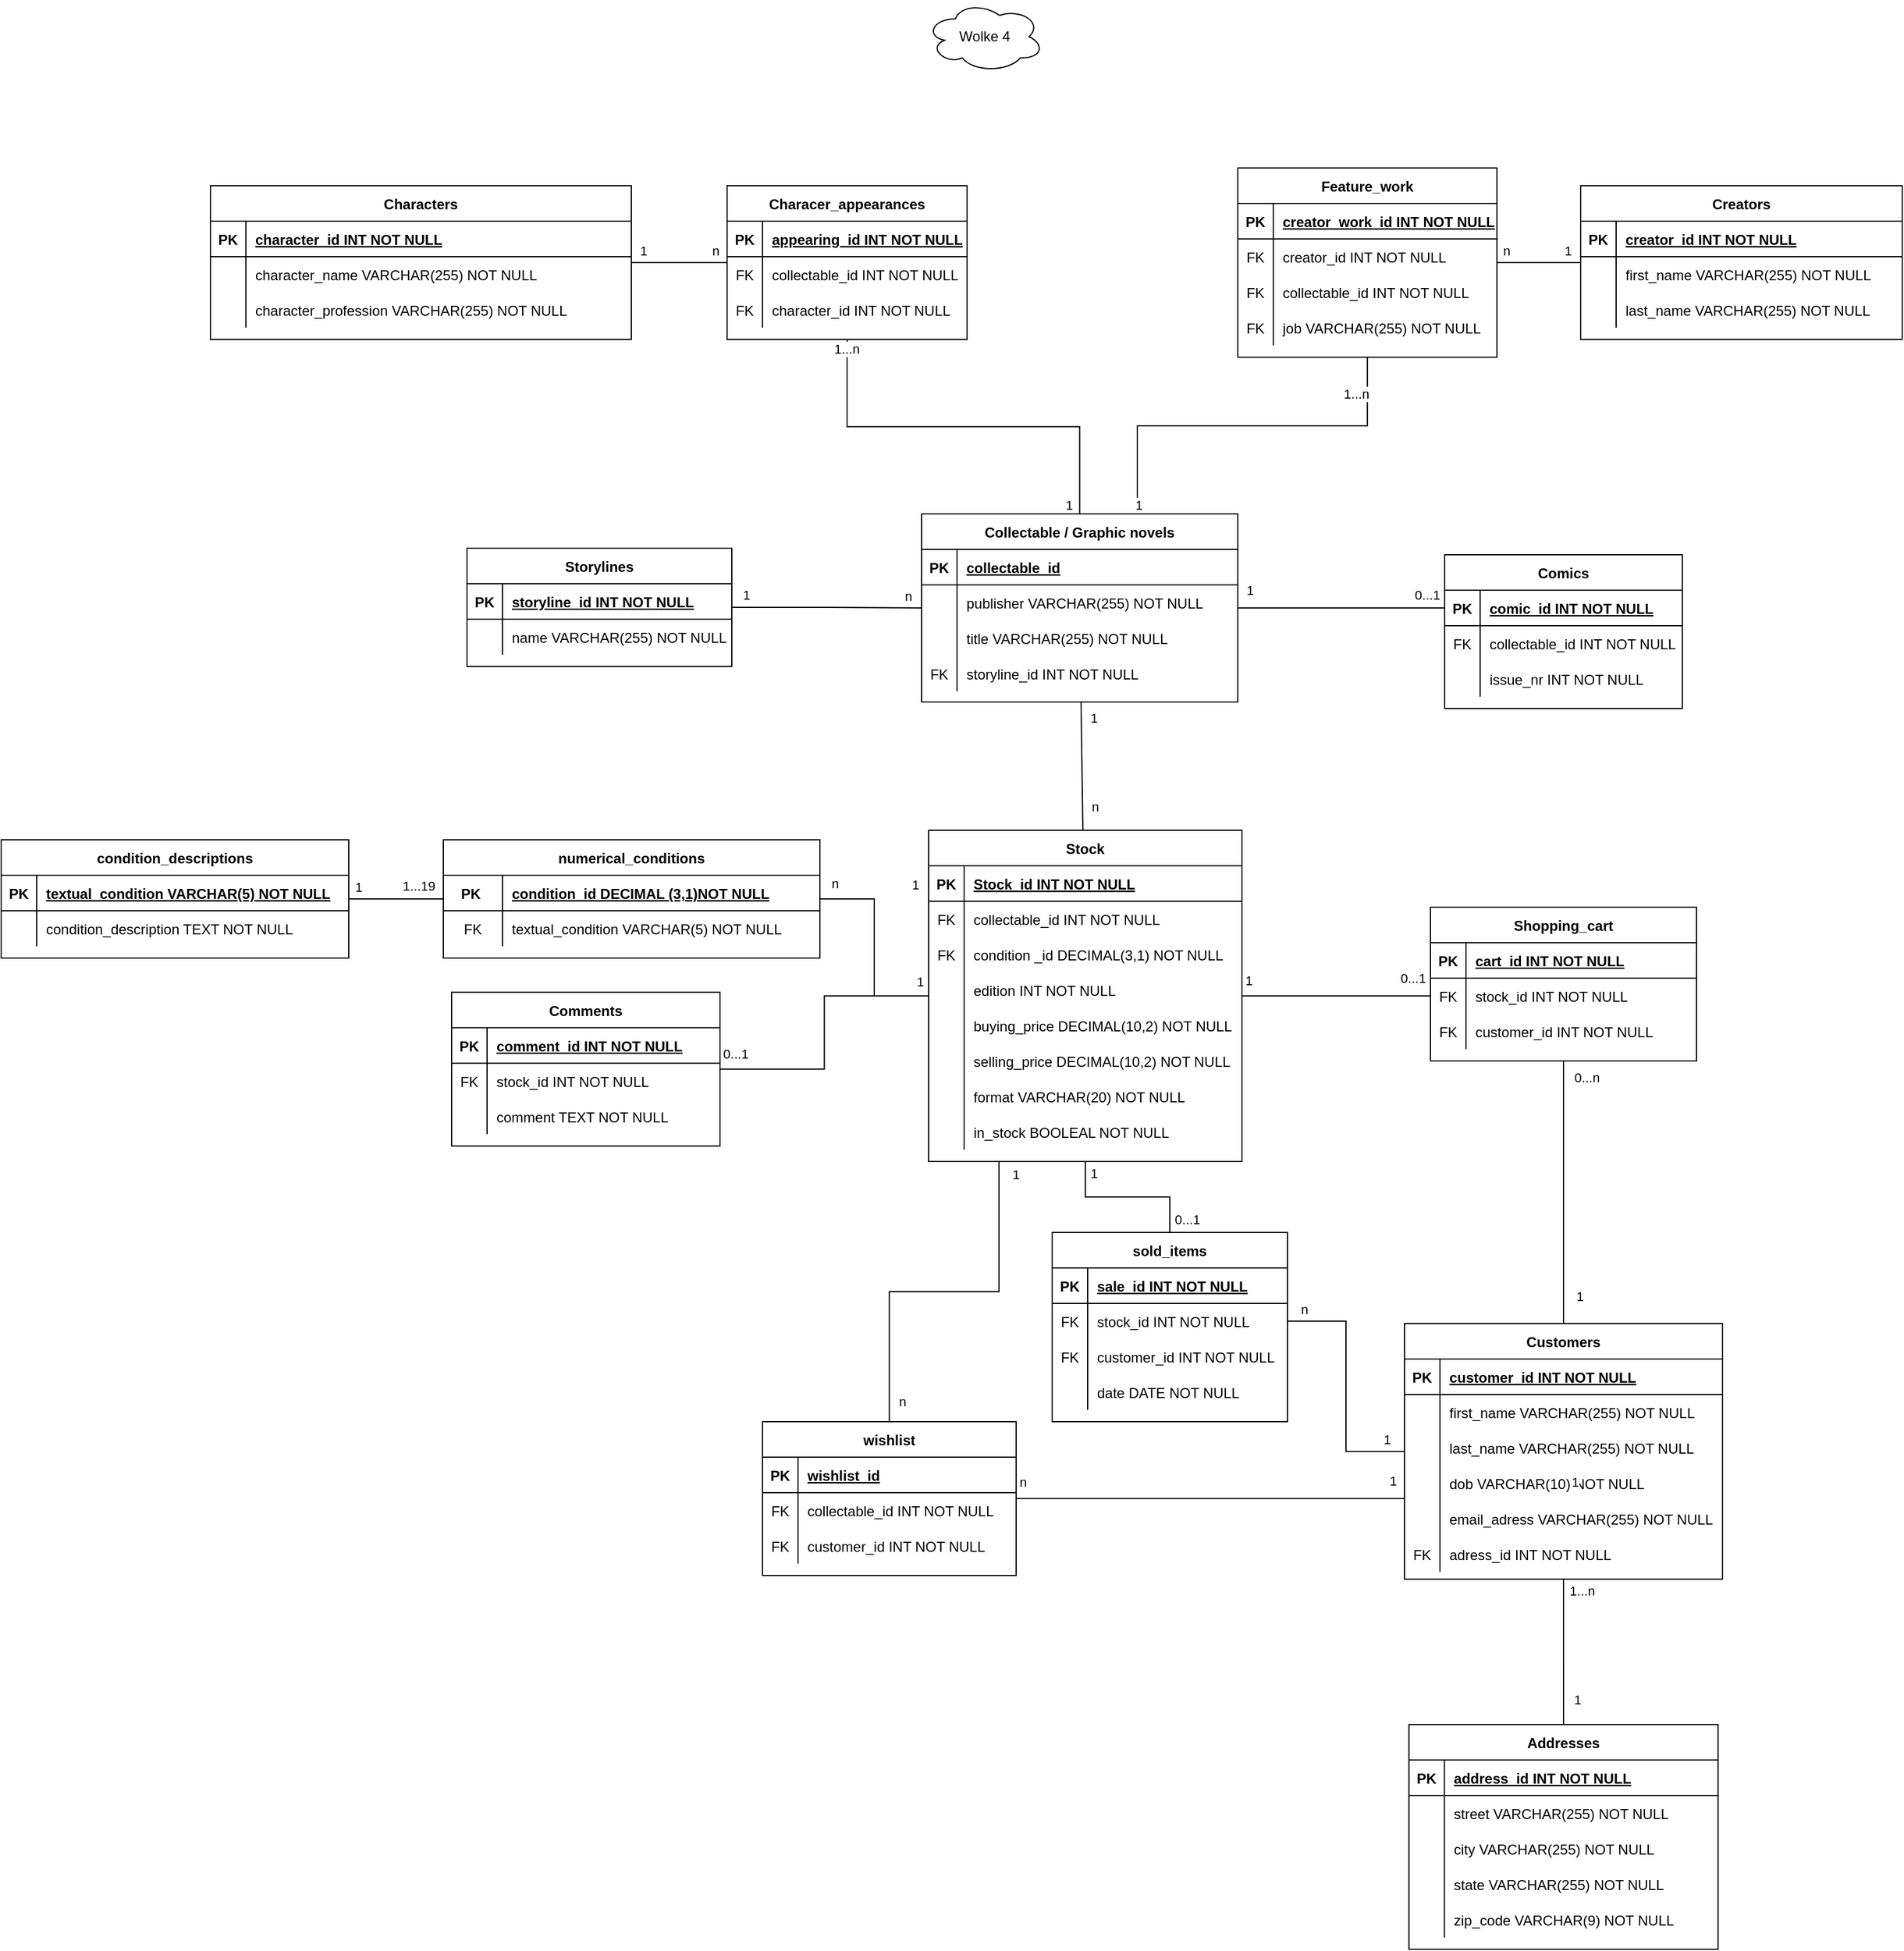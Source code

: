 <mxfile version="17.2.4" type="device"><diagram id="C5RBs43oDa-KdzZeNtuy" name="Page-1"><mxGraphModel dx="1816" dy="618" grid="0" gridSize="10" guides="1" tooltips="1" connect="1" arrows="1" fold="1" page="1" pageScale="1" pageWidth="827" pageHeight="1169" math="0" shadow="0"><root><mxCell id="WIyWlLk6GJQsqaUBKTNV-0"/><mxCell id="WIyWlLk6GJQsqaUBKTNV-1" parent="WIyWlLk6GJQsqaUBKTNV-0"/><mxCell id="xyvKvJ126f9B06qU8-BE-23" value="Wolke 4" style="ellipse;shape=cloud;whiteSpace=wrap;html=1;align=center;shadow=0;rounded=0;" parent="WIyWlLk6GJQsqaUBKTNV-1" vertex="1"><mxGeometry x="-40" y="20" width="100" height="60" as="geometry"/></mxCell><mxCell id="7GQuP0ExDcDbA5Iy-Vwz-10" style="edgeStyle=none;rounded=0;orthogonalLoop=1;jettySize=auto;html=1;shadow=0;endArrow=none;endFill=0;" parent="WIyWlLk6GJQsqaUBKTNV-1" source="_7PI-NMzkDAyf2S8Zyvh-37" target="_7PI-NMzkDAyf2S8Zyvh-50" edge="1"><mxGeometry relative="1" as="geometry"/></mxCell><mxCell id="7GQuP0ExDcDbA5Iy-Vwz-11" value="1" style="edgeLabel;html=1;align=center;verticalAlign=middle;resizable=0;points=[];shadow=0;rounded=0;" parent="7GQuP0ExDcDbA5Iy-Vwz-10" vertex="1" connectable="0"><mxGeometry x="-0.756" y="-1" relative="1" as="geometry"><mxPoint x="11" as="offset"/></mxGeometry></mxCell><mxCell id="7GQuP0ExDcDbA5Iy-Vwz-12" value="n" style="edgeLabel;html=1;align=center;verticalAlign=middle;resizable=0;points=[];shadow=0;rounded=0;" parent="7GQuP0ExDcDbA5Iy-Vwz-10" vertex="1" connectable="0"><mxGeometry x="0.625" y="2" relative="1" as="geometry"><mxPoint x="8" as="offset"/></mxGeometry></mxCell><mxCell id="ZOup_k77VEBHj0sqa4_4-62" style="edgeStyle=orthogonalEdgeStyle;rounded=0;orthogonalLoop=1;jettySize=auto;html=1;shadow=0;elbow=vertical;endArrow=none;endFill=0;" parent="WIyWlLk6GJQsqaUBKTNV-1" source="_7PI-NMzkDAyf2S8Zyvh-37" target="kdEws72ELfg4IOcUBJyL-1" edge="1"><mxGeometry relative="1" as="geometry"/></mxCell><mxCell id="BiRe-bt8Azs223Kcp-P9-0" value="1" style="edgeLabel;html=1;align=center;verticalAlign=middle;resizable=0;points=[];" parent="ZOup_k77VEBHj0sqa4_4-62" vertex="1" connectable="0"><mxGeometry x="-0.841" relative="1" as="geometry"><mxPoint x="-4" y="-15" as="offset"/></mxGeometry></mxCell><mxCell id="_7PI-NMzkDAyf2S8Zyvh-37" value="Collectable / Graphic novels" style="shape=table;startSize=30;container=1;collapsible=1;childLayout=tableLayout;fixedRows=1;rowLines=0;fontStyle=1;align=center;resizeLast=1;shadow=0;rounded=0;" parent="WIyWlLk6GJQsqaUBKTNV-1" vertex="1"><mxGeometry x="-43.5" y="453.5" width="267.5" height="159" as="geometry"/></mxCell><mxCell id="_7PI-NMzkDAyf2S8Zyvh-38" value="" style="shape=tableRow;horizontal=0;startSize=0;swimlaneHead=0;swimlaneBody=0;fillColor=none;collapsible=0;dropTarget=0;points=[[0,0.5],[1,0.5]];portConstraint=eastwest;top=0;left=0;right=0;bottom=1;shadow=0;rounded=0;" parent="_7PI-NMzkDAyf2S8Zyvh-37" vertex="1"><mxGeometry y="30" width="267.5" height="30" as="geometry"/></mxCell><mxCell id="_7PI-NMzkDAyf2S8Zyvh-39" value="PK" style="shape=partialRectangle;connectable=0;fillColor=none;top=0;left=0;bottom=0;right=0;fontStyle=1;overflow=hidden;shadow=0;rounded=0;" parent="_7PI-NMzkDAyf2S8Zyvh-38" vertex="1"><mxGeometry width="30" height="30" as="geometry"><mxRectangle width="30" height="30" as="alternateBounds"/></mxGeometry></mxCell><mxCell id="_7PI-NMzkDAyf2S8Zyvh-40" value="collectable_id" style="shape=partialRectangle;connectable=0;fillColor=none;top=0;left=0;bottom=0;right=0;align=left;spacingLeft=6;fontStyle=5;overflow=hidden;shadow=0;rounded=0;" parent="_7PI-NMzkDAyf2S8Zyvh-38" vertex="1"><mxGeometry x="30" width="237.5" height="30" as="geometry"><mxRectangle width="237.5" height="30" as="alternateBounds"/></mxGeometry></mxCell><mxCell id="kdEws72ELfg4IOcUBJyL-97" value="" style="shape=tableRow;horizontal=0;startSize=0;swimlaneHead=0;swimlaneBody=0;fillColor=none;collapsible=0;dropTarget=0;points=[[0,0.5],[1,0.5]];portConstraint=eastwest;top=0;left=0;right=0;bottom=0;shadow=0;rounded=0;" parent="_7PI-NMzkDAyf2S8Zyvh-37" vertex="1"><mxGeometry y="60" width="267.5" height="30" as="geometry"/></mxCell><mxCell id="kdEws72ELfg4IOcUBJyL-98" value="" style="shape=partialRectangle;connectable=0;fillColor=none;top=0;left=0;bottom=0;right=0;editable=1;overflow=hidden;shadow=0;rounded=0;" parent="kdEws72ELfg4IOcUBJyL-97" vertex="1"><mxGeometry width="30" height="30" as="geometry"><mxRectangle width="30" height="30" as="alternateBounds"/></mxGeometry></mxCell><mxCell id="kdEws72ELfg4IOcUBJyL-99" value="publisher VARCHAR(255) NOT NULL" style="shape=partialRectangle;connectable=0;fillColor=none;top=0;left=0;bottom=0;right=0;align=left;spacingLeft=6;overflow=hidden;shadow=0;rounded=0;" parent="kdEws72ELfg4IOcUBJyL-97" vertex="1"><mxGeometry x="30" width="237.5" height="30" as="geometry"><mxRectangle width="237.5" height="30" as="alternateBounds"/></mxGeometry></mxCell><mxCell id="ZOup_k77VEBHj0sqa4_4-59" value="" style="shape=tableRow;horizontal=0;startSize=0;swimlaneHead=0;swimlaneBody=0;fillColor=none;collapsible=0;dropTarget=0;points=[[0,0.5],[1,0.5]];portConstraint=eastwest;top=0;left=0;right=0;bottom=0;shadow=0;rounded=0;" parent="_7PI-NMzkDAyf2S8Zyvh-37" vertex="1"><mxGeometry y="90" width="267.5" height="30" as="geometry"/></mxCell><mxCell id="ZOup_k77VEBHj0sqa4_4-60" value="" style="shape=partialRectangle;connectable=0;fillColor=none;top=0;left=0;bottom=0;right=0;editable=1;overflow=hidden;shadow=0;rounded=0;" parent="ZOup_k77VEBHj0sqa4_4-59" vertex="1"><mxGeometry width="30" height="30" as="geometry"><mxRectangle width="30" height="30" as="alternateBounds"/></mxGeometry></mxCell><mxCell id="ZOup_k77VEBHj0sqa4_4-61" value="title VARCHAR(255) NOT NULL" style="shape=partialRectangle;connectable=0;fillColor=none;top=0;left=0;bottom=0;right=0;align=left;spacingLeft=6;overflow=hidden;shadow=0;rounded=0;" parent="ZOup_k77VEBHj0sqa4_4-59" vertex="1"><mxGeometry x="30" width="237.5" height="30" as="geometry"><mxRectangle width="237.5" height="30" as="alternateBounds"/></mxGeometry></mxCell><mxCell id="m-1akEV8V3lGAntoXwqm-27" value="" style="shape=tableRow;horizontal=0;startSize=0;swimlaneHead=0;swimlaneBody=0;fillColor=none;collapsible=0;dropTarget=0;points=[[0,0.5],[1,0.5]];portConstraint=eastwest;top=0;left=0;right=0;bottom=0;shadow=0;rounded=0;" parent="_7PI-NMzkDAyf2S8Zyvh-37" vertex="1"><mxGeometry y="120" width="267.5" height="30" as="geometry"/></mxCell><mxCell id="m-1akEV8V3lGAntoXwqm-28" value="FK" style="shape=partialRectangle;connectable=0;fillColor=none;top=0;left=0;bottom=0;right=0;editable=1;overflow=hidden;shadow=0;rounded=0;" parent="m-1akEV8V3lGAntoXwqm-27" vertex="1"><mxGeometry width="30" height="30" as="geometry"><mxRectangle width="30" height="30" as="alternateBounds"/></mxGeometry></mxCell><mxCell id="m-1akEV8V3lGAntoXwqm-29" value="storyline_id INT NOT NULL" style="shape=partialRectangle;connectable=0;fillColor=none;top=0;left=0;bottom=0;right=0;align=left;spacingLeft=6;overflow=hidden;shadow=0;rounded=0;" parent="m-1akEV8V3lGAntoXwqm-27" vertex="1"><mxGeometry x="30" width="237.5" height="30" as="geometry"><mxRectangle width="237.5" height="30" as="alternateBounds"/></mxGeometry></mxCell><mxCell id="_7PI-NMzkDAyf2S8Zyvh-50" value="Stock" style="shape=table;startSize=30;container=1;collapsible=1;childLayout=tableLayout;fixedRows=1;rowLines=0;fontStyle=1;align=center;resizeLast=1;shadow=0;rounded=0;" parent="WIyWlLk6GJQsqaUBKTNV-1" vertex="1"><mxGeometry x="-37.5" y="721" width="265" height="280" as="geometry"/></mxCell><mxCell id="_7PI-NMzkDAyf2S8Zyvh-51" value="" style="shape=tableRow;horizontal=0;startSize=0;swimlaneHead=0;swimlaneBody=0;fillColor=none;collapsible=0;dropTarget=0;points=[[0,0.5],[1,0.5]];portConstraint=eastwest;top=0;left=0;right=0;bottom=1;shadow=0;rounded=0;" parent="_7PI-NMzkDAyf2S8Zyvh-50" vertex="1"><mxGeometry y="30" width="265" height="30" as="geometry"/></mxCell><mxCell id="_7PI-NMzkDAyf2S8Zyvh-52" value="PK" style="shape=partialRectangle;connectable=0;fillColor=none;top=0;left=0;bottom=0;right=0;fontStyle=1;overflow=hidden;shadow=0;rounded=0;" parent="_7PI-NMzkDAyf2S8Zyvh-51" vertex="1"><mxGeometry width="30" height="30" as="geometry"><mxRectangle width="30" height="30" as="alternateBounds"/></mxGeometry></mxCell><mxCell id="_7PI-NMzkDAyf2S8Zyvh-53" value="Stock_id INT NOT NULL" style="shape=partialRectangle;connectable=0;fillColor=none;top=0;left=0;bottom=0;right=0;align=left;spacingLeft=6;fontStyle=5;overflow=hidden;shadow=0;rounded=0;" parent="_7PI-NMzkDAyf2S8Zyvh-51" vertex="1"><mxGeometry x="30" width="235" height="30" as="geometry"><mxRectangle width="235" height="30" as="alternateBounds"/></mxGeometry></mxCell><mxCell id="_7PI-NMzkDAyf2S8Zyvh-104" value="" style="shape=tableRow;horizontal=0;startSize=0;swimlaneHead=0;swimlaneBody=0;fillColor=none;collapsible=0;dropTarget=0;points=[[0,0.5],[1,0.5]];portConstraint=eastwest;top=0;left=0;right=0;bottom=0;shadow=0;rounded=0;" parent="_7PI-NMzkDAyf2S8Zyvh-50" vertex="1"><mxGeometry y="60" width="265" height="30" as="geometry"/></mxCell><mxCell id="_7PI-NMzkDAyf2S8Zyvh-105" value="FK" style="shape=partialRectangle;connectable=0;fillColor=none;top=0;left=0;bottom=0;right=0;editable=1;overflow=hidden;shadow=0;rounded=0;" parent="_7PI-NMzkDAyf2S8Zyvh-104" vertex="1"><mxGeometry width="30" height="30" as="geometry"><mxRectangle width="30" height="30" as="alternateBounds"/></mxGeometry></mxCell><mxCell id="_7PI-NMzkDAyf2S8Zyvh-106" value="collectable_id INT NOT NULL" style="shape=partialRectangle;connectable=0;fillColor=none;top=0;left=0;bottom=0;right=0;align=left;spacingLeft=6;overflow=hidden;shadow=0;rounded=0;" parent="_7PI-NMzkDAyf2S8Zyvh-104" vertex="1"><mxGeometry x="30" width="235" height="30" as="geometry"><mxRectangle width="235" height="30" as="alternateBounds"/></mxGeometry></mxCell><mxCell id="kdEws72ELfg4IOcUBJyL-19" value="" style="shape=tableRow;horizontal=0;startSize=0;swimlaneHead=0;swimlaneBody=0;fillColor=none;collapsible=0;dropTarget=0;points=[[0,0.5],[1,0.5]];portConstraint=eastwest;top=0;left=0;right=0;bottom=0;shadow=0;rounded=0;" parent="_7PI-NMzkDAyf2S8Zyvh-50" vertex="1"><mxGeometry y="90" width="265" height="30" as="geometry"/></mxCell><mxCell id="kdEws72ELfg4IOcUBJyL-20" value="FK" style="shape=partialRectangle;connectable=0;fillColor=none;top=0;left=0;bottom=0;right=0;editable=1;overflow=hidden;shadow=0;rounded=0;" parent="kdEws72ELfg4IOcUBJyL-19" vertex="1"><mxGeometry width="30" height="30" as="geometry"><mxRectangle width="30" height="30" as="alternateBounds"/></mxGeometry></mxCell><mxCell id="kdEws72ELfg4IOcUBJyL-21" value="condition _id DECIMAL(3,1) NOT NULL" style="shape=partialRectangle;connectable=0;fillColor=none;top=0;left=0;bottom=0;right=0;align=left;spacingLeft=6;overflow=hidden;shadow=0;rounded=0;" parent="kdEws72ELfg4IOcUBJyL-19" vertex="1"><mxGeometry x="30" width="235" height="30" as="geometry"><mxRectangle width="235" height="30" as="alternateBounds"/></mxGeometry></mxCell><mxCell id="_7PI-NMzkDAyf2S8Zyvh-110" value="" style="shape=tableRow;horizontal=0;startSize=0;swimlaneHead=0;swimlaneBody=0;fillColor=none;collapsible=0;dropTarget=0;points=[[0,0.5],[1,0.5]];portConstraint=eastwest;top=0;left=0;right=0;bottom=0;shadow=0;rounded=0;" parent="_7PI-NMzkDAyf2S8Zyvh-50" vertex="1"><mxGeometry y="120" width="265" height="30" as="geometry"/></mxCell><mxCell id="_7PI-NMzkDAyf2S8Zyvh-111" value="" style="shape=partialRectangle;connectable=0;fillColor=none;top=0;left=0;bottom=0;right=0;editable=1;overflow=hidden;shadow=0;rounded=0;" parent="_7PI-NMzkDAyf2S8Zyvh-110" vertex="1"><mxGeometry width="30" height="30" as="geometry"><mxRectangle width="30" height="30" as="alternateBounds"/></mxGeometry></mxCell><mxCell id="_7PI-NMzkDAyf2S8Zyvh-112" value="edition INT NOT NULL" style="shape=partialRectangle;connectable=0;fillColor=none;top=0;left=0;bottom=0;right=0;align=left;spacingLeft=6;overflow=hidden;shadow=0;rounded=0;" parent="_7PI-NMzkDAyf2S8Zyvh-110" vertex="1"><mxGeometry x="30" width="235" height="30" as="geometry"><mxRectangle width="235" height="30" as="alternateBounds"/></mxGeometry></mxCell><mxCell id="_7PI-NMzkDAyf2S8Zyvh-57" value="" style="shape=tableRow;horizontal=0;startSize=0;swimlaneHead=0;swimlaneBody=0;fillColor=none;collapsible=0;dropTarget=0;points=[[0,0.5],[1,0.5]];portConstraint=eastwest;top=0;left=0;right=0;bottom=0;shadow=0;rounded=0;" parent="_7PI-NMzkDAyf2S8Zyvh-50" vertex="1"><mxGeometry y="150" width="265" height="30" as="geometry"/></mxCell><mxCell id="_7PI-NMzkDAyf2S8Zyvh-58" value="" style="shape=partialRectangle;connectable=0;fillColor=none;top=0;left=0;bottom=0;right=0;editable=1;overflow=hidden;shadow=0;rounded=0;" parent="_7PI-NMzkDAyf2S8Zyvh-57" vertex="1"><mxGeometry width="30" height="30" as="geometry"><mxRectangle width="30" height="30" as="alternateBounds"/></mxGeometry></mxCell><mxCell id="_7PI-NMzkDAyf2S8Zyvh-59" value="buying_price DECIMAL(10,2) NOT NULL" style="shape=partialRectangle;connectable=0;fillColor=none;top=0;left=0;bottom=0;right=0;align=left;spacingLeft=6;overflow=hidden;shadow=0;rounded=0;" parent="_7PI-NMzkDAyf2S8Zyvh-57" vertex="1"><mxGeometry x="30" width="235" height="30" as="geometry"><mxRectangle width="235" height="30" as="alternateBounds"/></mxGeometry></mxCell><mxCell id="_7PI-NMzkDAyf2S8Zyvh-60" value="" style="shape=tableRow;horizontal=0;startSize=0;swimlaneHead=0;swimlaneBody=0;fillColor=none;collapsible=0;dropTarget=0;points=[[0,0.5],[1,0.5]];portConstraint=eastwest;top=0;left=0;right=0;bottom=0;shadow=0;rounded=0;" parent="_7PI-NMzkDAyf2S8Zyvh-50" vertex="1"><mxGeometry y="180" width="265" height="30" as="geometry"/></mxCell><mxCell id="_7PI-NMzkDAyf2S8Zyvh-61" value="" style="shape=partialRectangle;connectable=0;fillColor=none;top=0;left=0;bottom=0;right=0;editable=1;overflow=hidden;shadow=0;rounded=0;" parent="_7PI-NMzkDAyf2S8Zyvh-60" vertex="1"><mxGeometry width="30" height="30" as="geometry"><mxRectangle width="30" height="30" as="alternateBounds"/></mxGeometry></mxCell><mxCell id="_7PI-NMzkDAyf2S8Zyvh-62" value="selling_price DECIMAL(10,2) NOT NULL" style="shape=partialRectangle;connectable=0;fillColor=none;top=0;left=0;bottom=0;right=0;align=left;spacingLeft=6;overflow=hidden;shadow=0;rounded=0;" parent="_7PI-NMzkDAyf2S8Zyvh-60" vertex="1"><mxGeometry x="30" width="235" height="30" as="geometry"><mxRectangle width="235" height="30" as="alternateBounds"/></mxGeometry></mxCell><mxCell id="ZOup_k77VEBHj0sqa4_4-31" value="" style="shape=tableRow;horizontal=0;startSize=0;swimlaneHead=0;swimlaneBody=0;fillColor=none;collapsible=0;dropTarget=0;points=[[0,0.5],[1,0.5]];portConstraint=eastwest;top=0;left=0;right=0;bottom=0;shadow=0;rounded=0;" parent="_7PI-NMzkDAyf2S8Zyvh-50" vertex="1"><mxGeometry y="210" width="265" height="30" as="geometry"/></mxCell><mxCell id="ZOup_k77VEBHj0sqa4_4-32" value="" style="shape=partialRectangle;connectable=0;fillColor=none;top=0;left=0;bottom=0;right=0;editable=1;overflow=hidden;shadow=0;rounded=0;" parent="ZOup_k77VEBHj0sqa4_4-31" vertex="1"><mxGeometry width="30" height="30" as="geometry"><mxRectangle width="30" height="30" as="alternateBounds"/></mxGeometry></mxCell><mxCell id="ZOup_k77VEBHj0sqa4_4-33" value="format VARCHAR(20) NOT NULL" style="shape=partialRectangle;connectable=0;fillColor=none;top=0;left=0;bottom=0;right=0;align=left;spacingLeft=6;overflow=hidden;shadow=0;rounded=0;" parent="ZOup_k77VEBHj0sqa4_4-31" vertex="1"><mxGeometry x="30" width="235" height="30" as="geometry"><mxRectangle width="235" height="30" as="alternateBounds"/></mxGeometry></mxCell><mxCell id="YntgUnrDM9EtGzOeoAB_-16" value="" style="shape=tableRow;horizontal=0;startSize=0;swimlaneHead=0;swimlaneBody=0;fillColor=none;collapsible=0;dropTarget=0;points=[[0,0.5],[1,0.5]];portConstraint=eastwest;top=0;left=0;right=0;bottom=0;shadow=0;rounded=0;" parent="_7PI-NMzkDAyf2S8Zyvh-50" vertex="1"><mxGeometry y="240" width="265" height="30" as="geometry"/></mxCell><mxCell id="YntgUnrDM9EtGzOeoAB_-17" value="" style="shape=partialRectangle;connectable=0;fillColor=none;top=0;left=0;bottom=0;right=0;editable=1;overflow=hidden;shadow=0;rounded=0;" parent="YntgUnrDM9EtGzOeoAB_-16" vertex="1"><mxGeometry width="30" height="30" as="geometry"><mxRectangle width="30" height="30" as="alternateBounds"/></mxGeometry></mxCell><mxCell id="YntgUnrDM9EtGzOeoAB_-18" value="in_stock BOOLEAL NOT NULL" style="shape=partialRectangle;connectable=0;fillColor=none;top=0;left=0;bottom=0;right=0;align=left;spacingLeft=6;overflow=hidden;shadow=0;rounded=0;" parent="YntgUnrDM9EtGzOeoAB_-16" vertex="1"><mxGeometry x="30" width="235" height="30" as="geometry"><mxRectangle width="235" height="30" as="alternateBounds"/></mxGeometry></mxCell><mxCell id="9QwYAz46UrFp8mRe9JDN-0" value="n" style="edgeStyle=orthogonalEdgeStyle;rounded=0;orthogonalLoop=1;jettySize=auto;html=1;endArrow=none;endFill=0;" parent="WIyWlLk6GJQsqaUBKTNV-1" source="_7PI-NMzkDAyf2S8Zyvh-80" target="_7PI-NMzkDAyf2S8Zyvh-50" edge="1"><mxGeometry x="-0.859" y="13" relative="1" as="geometry"><mxPoint as="offset"/></mxGeometry></mxCell><mxCell id="9QwYAz46UrFp8mRe9JDN-22" style="edgeStyle=orthogonalEdgeStyle;rounded=0;orthogonalLoop=1;jettySize=auto;html=1;endArrow=none;endFill=0;" parent="WIyWlLk6GJQsqaUBKTNV-1" source="_7PI-NMzkDAyf2S8Zyvh-80" target="9QwYAz46UrFp8mRe9JDN-2" edge="1"><mxGeometry relative="1" as="geometry"/></mxCell><mxCell id="9QwYAz46UrFp8mRe9JDN-23" value="1" style="edgeLabel;html=1;align=center;verticalAlign=middle;resizable=0;points=[];" parent="9QwYAz46UrFp8mRe9JDN-22" vertex="1" connectable="0"><mxGeometry x="0.727" y="-1" relative="1" as="geometry"><mxPoint x="-3" y="-9" as="offset"/></mxGeometry></mxCell><mxCell id="9QwYAz46UrFp8mRe9JDN-24" value="1...19" style="edgeLabel;html=1;align=center;verticalAlign=middle;resizable=0;points=[];" parent="9QwYAz46UrFp8mRe9JDN-22" vertex="1" connectable="0"><mxGeometry x="-0.745" y="-2" relative="1" as="geometry"><mxPoint x="-11" y="-9" as="offset"/></mxGeometry></mxCell><mxCell id="_7PI-NMzkDAyf2S8Zyvh-80" value="numerical_conditions" style="shape=table;startSize=30;container=1;collapsible=1;childLayout=tableLayout;fixedRows=1;rowLines=0;fontStyle=1;align=center;resizeLast=1;shadow=0;rounded=0;" parent="WIyWlLk6GJQsqaUBKTNV-1" vertex="1"><mxGeometry x="-448" y="729" width="318.5" height="100" as="geometry"/></mxCell><mxCell id="_7PI-NMzkDAyf2S8Zyvh-81" value="" style="shape=tableRow;horizontal=0;startSize=0;swimlaneHead=0;swimlaneBody=0;fillColor=none;collapsible=0;dropTarget=0;points=[[0,0.5],[1,0.5]];portConstraint=eastwest;top=0;left=0;right=0;bottom=1;shadow=0;rounded=0;" parent="_7PI-NMzkDAyf2S8Zyvh-80" vertex="1"><mxGeometry y="30" width="318.5" height="30" as="geometry"/></mxCell><mxCell id="_7PI-NMzkDAyf2S8Zyvh-82" value="PK " style="shape=partialRectangle;connectable=0;fillColor=none;top=0;left=0;bottom=0;right=0;fontStyle=1;overflow=hidden;shadow=0;rounded=0;" parent="_7PI-NMzkDAyf2S8Zyvh-81" vertex="1"><mxGeometry width="50" height="30" as="geometry"><mxRectangle width="50" height="30" as="alternateBounds"/></mxGeometry></mxCell><mxCell id="_7PI-NMzkDAyf2S8Zyvh-83" value="condition_id DECIMAL (3,1)NOT NULL" style="shape=partialRectangle;connectable=0;fillColor=none;top=0;left=0;bottom=0;right=0;align=left;spacingLeft=6;fontStyle=5;overflow=hidden;shadow=0;rounded=0;" parent="_7PI-NMzkDAyf2S8Zyvh-81" vertex="1"><mxGeometry x="50" width="268.5" height="30" as="geometry"><mxRectangle width="268.5" height="30" as="alternateBounds"/></mxGeometry></mxCell><mxCell id="_7PI-NMzkDAyf2S8Zyvh-97" value="" style="shape=tableRow;horizontal=0;startSize=0;swimlaneHead=0;swimlaneBody=0;fillColor=none;collapsible=0;dropTarget=0;points=[[0,0.5],[1,0.5]];portConstraint=eastwest;top=0;left=0;right=0;bottom=0;shadow=0;rounded=0;" parent="_7PI-NMzkDAyf2S8Zyvh-80" vertex="1"><mxGeometry y="60" width="318.5" height="30" as="geometry"/></mxCell><mxCell id="_7PI-NMzkDAyf2S8Zyvh-98" value="FK" style="shape=partialRectangle;connectable=0;fillColor=none;top=0;left=0;bottom=0;right=0;editable=1;overflow=hidden;shadow=0;rounded=0;" parent="_7PI-NMzkDAyf2S8Zyvh-97" vertex="1"><mxGeometry width="50" height="30" as="geometry"><mxRectangle width="50" height="30" as="alternateBounds"/></mxGeometry></mxCell><mxCell id="_7PI-NMzkDAyf2S8Zyvh-99" value="textual_condition VARCHAR(5) NOT NULL" style="shape=partialRectangle;connectable=0;fillColor=none;top=0;left=0;bottom=0;right=0;align=left;spacingLeft=6;overflow=hidden;shadow=0;rounded=0;" parent="_7PI-NMzkDAyf2S8Zyvh-97" vertex="1"><mxGeometry x="50" width="268.5" height="30" as="geometry"><mxRectangle width="268.5" height="30" as="alternateBounds"/></mxGeometry></mxCell><mxCell id="kdEws72ELfg4IOcUBJyL-0" value="Comics" style="shape=table;startSize=30;container=1;collapsible=1;childLayout=tableLayout;fixedRows=1;rowLines=0;fontStyle=1;align=center;resizeLast=1;shadow=0;rounded=0;" parent="WIyWlLk6GJQsqaUBKTNV-1" vertex="1"><mxGeometry x="398.96" y="488" width="201.083" height="130" as="geometry"/></mxCell><mxCell id="kdEws72ELfg4IOcUBJyL-1" value="" style="shape=tableRow;horizontal=0;startSize=0;swimlaneHead=0;swimlaneBody=0;fillColor=none;collapsible=0;dropTarget=0;points=[[0,0.5],[1,0.5]];portConstraint=eastwest;top=0;left=0;right=0;bottom=1;shadow=0;rounded=0;" parent="kdEws72ELfg4IOcUBJyL-0" vertex="1"><mxGeometry y="30" width="201.083" height="30" as="geometry"/></mxCell><mxCell id="kdEws72ELfg4IOcUBJyL-2" value="PK" style="shape=partialRectangle;connectable=0;fillColor=none;top=0;left=0;bottom=0;right=0;fontStyle=1;overflow=hidden;shadow=0;rounded=0;" parent="kdEws72ELfg4IOcUBJyL-1" vertex="1"><mxGeometry width="30" height="30" as="geometry"><mxRectangle width="30" height="30" as="alternateBounds"/></mxGeometry></mxCell><mxCell id="kdEws72ELfg4IOcUBJyL-3" value="comic_id INT NOT NULL" style="shape=partialRectangle;connectable=0;fillColor=none;top=0;left=0;bottom=0;right=0;align=left;spacingLeft=6;fontStyle=5;overflow=hidden;shadow=0;rounded=0;" parent="kdEws72ELfg4IOcUBJyL-1" vertex="1"><mxGeometry x="30" width="171.083" height="30" as="geometry"><mxRectangle width="171.083" height="30" as="alternateBounds"/></mxGeometry></mxCell><mxCell id="kdEws72ELfg4IOcUBJyL-4" value="" style="shape=tableRow;horizontal=0;startSize=0;swimlaneHead=0;swimlaneBody=0;fillColor=none;collapsible=0;dropTarget=0;points=[[0,0.5],[1,0.5]];portConstraint=eastwest;top=0;left=0;right=0;bottom=0;shadow=0;rounded=0;" parent="kdEws72ELfg4IOcUBJyL-0" vertex="1"><mxGeometry y="60" width="201.083" height="30" as="geometry"/></mxCell><mxCell id="kdEws72ELfg4IOcUBJyL-5" value="FK" style="shape=partialRectangle;connectable=0;fillColor=none;top=0;left=0;bottom=0;right=0;editable=1;overflow=hidden;shadow=0;rounded=0;" parent="kdEws72ELfg4IOcUBJyL-4" vertex="1"><mxGeometry width="30" height="30" as="geometry"><mxRectangle width="30" height="30" as="alternateBounds"/></mxGeometry></mxCell><mxCell id="kdEws72ELfg4IOcUBJyL-6" value="collectable_id INT NOT NULL" style="shape=partialRectangle;connectable=0;fillColor=none;top=0;left=0;bottom=0;right=0;align=left;spacingLeft=6;overflow=hidden;shadow=0;rounded=0;" parent="kdEws72ELfg4IOcUBJyL-4" vertex="1"><mxGeometry x="30" width="171.083" height="30" as="geometry"><mxRectangle width="171.083" height="30" as="alternateBounds"/></mxGeometry></mxCell><mxCell id="kdEws72ELfg4IOcUBJyL-7" value="" style="shape=tableRow;horizontal=0;startSize=0;swimlaneHead=0;swimlaneBody=0;fillColor=none;collapsible=0;dropTarget=0;points=[[0,0.5],[1,0.5]];portConstraint=eastwest;top=0;left=0;right=0;bottom=0;shadow=0;rounded=0;" parent="kdEws72ELfg4IOcUBJyL-0" vertex="1"><mxGeometry y="90" width="201.083" height="30" as="geometry"/></mxCell><mxCell id="kdEws72ELfg4IOcUBJyL-8" value="" style="shape=partialRectangle;connectable=0;fillColor=none;top=0;left=0;bottom=0;right=0;editable=1;overflow=hidden;shadow=0;rounded=0;" parent="kdEws72ELfg4IOcUBJyL-7" vertex="1"><mxGeometry width="30" height="30" as="geometry"><mxRectangle width="30" height="30" as="alternateBounds"/></mxGeometry></mxCell><mxCell id="kdEws72ELfg4IOcUBJyL-9" value="issue_nr INT NOT NULL" style="shape=partialRectangle;connectable=0;fillColor=none;top=0;left=0;bottom=0;right=0;align=left;spacingLeft=6;overflow=hidden;shadow=0;rounded=0;" parent="kdEws72ELfg4IOcUBJyL-7" vertex="1"><mxGeometry x="30" width="171.083" height="30" as="geometry"><mxRectangle width="171.083" height="30" as="alternateBounds"/></mxGeometry></mxCell><mxCell id="7GQuP0ExDcDbA5Iy-Vwz-19" value="n" style="edgeStyle=none;rounded=0;orthogonalLoop=1;jettySize=auto;html=1;shadow=0;endArrow=none;endFill=0;" parent="WIyWlLk6GJQsqaUBKTNV-1" source="kdEws72ELfg4IOcUBJyL-22" target="kdEws72ELfg4IOcUBJyL-87" edge="1"><mxGeometry x="0.75" y="10" relative="1" as="geometry"><mxPoint as="offset"/></mxGeometry></mxCell><mxCell id="7GQuP0ExDcDbA5Iy-Vwz-20" value="1" style="edgeLabel;html=1;align=center;verticalAlign=middle;resizable=0;points=[];shadow=0;rounded=0;" parent="7GQuP0ExDcDbA5Iy-Vwz-19" vertex="1" connectable="0"><mxGeometry x="-0.828" relative="1" as="geometry"><mxPoint x="3" y="-10" as="offset"/></mxGeometry></mxCell><mxCell id="kdEws72ELfg4IOcUBJyL-22" value="Characters" style="shape=table;startSize=30;container=1;collapsible=1;childLayout=tableLayout;fixedRows=1;rowLines=0;fontStyle=1;align=center;resizeLast=1;shadow=0;rounded=0;" parent="WIyWlLk6GJQsqaUBKTNV-1" vertex="1"><mxGeometry x="-645" y="176" width="356" height="130" as="geometry"/></mxCell><mxCell id="kdEws72ELfg4IOcUBJyL-23" value="" style="shape=tableRow;horizontal=0;startSize=0;swimlaneHead=0;swimlaneBody=0;fillColor=none;collapsible=0;dropTarget=0;points=[[0,0.5],[1,0.5]];portConstraint=eastwest;top=0;left=0;right=0;bottom=1;shadow=0;rounded=0;" parent="kdEws72ELfg4IOcUBJyL-22" vertex="1"><mxGeometry y="30" width="356" height="30" as="geometry"/></mxCell><mxCell id="kdEws72ELfg4IOcUBJyL-24" value="PK" style="shape=partialRectangle;connectable=0;fillColor=none;top=0;left=0;bottom=0;right=0;fontStyle=1;overflow=hidden;shadow=0;rounded=0;" parent="kdEws72ELfg4IOcUBJyL-23" vertex="1"><mxGeometry width="30" height="30" as="geometry"><mxRectangle width="30" height="30" as="alternateBounds"/></mxGeometry></mxCell><mxCell id="kdEws72ELfg4IOcUBJyL-25" value="character_id INT NOT NULL" style="shape=partialRectangle;connectable=0;fillColor=none;top=0;left=0;bottom=0;right=0;align=left;spacingLeft=6;fontStyle=5;overflow=hidden;shadow=0;rounded=0;" parent="kdEws72ELfg4IOcUBJyL-23" vertex="1"><mxGeometry x="30" width="326" height="30" as="geometry"><mxRectangle width="326" height="30" as="alternateBounds"/></mxGeometry></mxCell><mxCell id="kdEws72ELfg4IOcUBJyL-26" value="" style="shape=tableRow;horizontal=0;startSize=0;swimlaneHead=0;swimlaneBody=0;fillColor=none;collapsible=0;dropTarget=0;points=[[0,0.5],[1,0.5]];portConstraint=eastwest;top=0;left=0;right=0;bottom=0;shadow=0;rounded=0;" parent="kdEws72ELfg4IOcUBJyL-22" vertex="1"><mxGeometry y="60" width="356" height="30" as="geometry"/></mxCell><mxCell id="kdEws72ELfg4IOcUBJyL-27" value="" style="shape=partialRectangle;connectable=0;fillColor=none;top=0;left=0;bottom=0;right=0;editable=1;overflow=hidden;shadow=0;rounded=0;" parent="kdEws72ELfg4IOcUBJyL-26" vertex="1"><mxGeometry width="30" height="30" as="geometry"><mxRectangle width="30" height="30" as="alternateBounds"/></mxGeometry></mxCell><mxCell id="kdEws72ELfg4IOcUBJyL-28" value="character_name VARCHAR(255) NOT NULL" style="shape=partialRectangle;connectable=0;fillColor=none;top=0;left=0;bottom=0;right=0;align=left;spacingLeft=6;overflow=hidden;shadow=0;rounded=0;" parent="kdEws72ELfg4IOcUBJyL-26" vertex="1"><mxGeometry x="30" width="326" height="30" as="geometry"><mxRectangle width="326" height="30" as="alternateBounds"/></mxGeometry></mxCell><mxCell id="kdEws72ELfg4IOcUBJyL-29" value="" style="shape=tableRow;horizontal=0;startSize=0;swimlaneHead=0;swimlaneBody=0;fillColor=none;collapsible=0;dropTarget=0;points=[[0,0.5],[1,0.5]];portConstraint=eastwest;top=0;left=0;right=0;bottom=0;shadow=0;rounded=0;" parent="kdEws72ELfg4IOcUBJyL-22" vertex="1"><mxGeometry y="90" width="356" height="30" as="geometry"/></mxCell><mxCell id="kdEws72ELfg4IOcUBJyL-30" value="" style="shape=partialRectangle;connectable=0;fillColor=none;top=0;left=0;bottom=0;right=0;editable=1;overflow=hidden;shadow=0;rounded=0;" parent="kdEws72ELfg4IOcUBJyL-29" vertex="1"><mxGeometry width="30" height="30" as="geometry"><mxRectangle width="30" height="30" as="alternateBounds"/></mxGeometry></mxCell><mxCell id="kdEws72ELfg4IOcUBJyL-31" value="character_profession VARCHAR(255) NOT NULL" style="shape=partialRectangle;connectable=0;fillColor=none;top=0;left=0;bottom=0;right=0;align=left;spacingLeft=6;overflow=hidden;shadow=0;rounded=0;" parent="kdEws72ELfg4IOcUBJyL-29" vertex="1"><mxGeometry x="30" width="326" height="30" as="geometry"><mxRectangle width="326" height="30" as="alternateBounds"/></mxGeometry></mxCell><mxCell id="7GQuP0ExDcDbA5Iy-Vwz-21" style="edgeStyle=orthogonalEdgeStyle;rounded=0;orthogonalLoop=1;jettySize=auto;html=1;shadow=0;endArrow=none;endFill=0;" parent="WIyWlLk6GJQsqaUBKTNV-1" source="kdEws72ELfg4IOcUBJyL-87" target="_7PI-NMzkDAyf2S8Zyvh-37" edge="1"><mxGeometry relative="1" as="geometry"/></mxCell><mxCell id="7GQuP0ExDcDbA5Iy-Vwz-22" value="1...n" style="edgeLabel;html=1;align=center;verticalAlign=middle;resizable=0;points=[];shadow=0;rounded=0;" parent="7GQuP0ExDcDbA5Iy-Vwz-21" vertex="1" connectable="0"><mxGeometry x="-0.88" y="-3" relative="1" as="geometry"><mxPoint x="2" y="-13" as="offset"/></mxGeometry></mxCell><mxCell id="kdEws72ELfg4IOcUBJyL-87" value="Characer_appearances" style="shape=table;startSize=30;container=1;collapsible=1;childLayout=tableLayout;fixedRows=1;rowLines=0;fontStyle=1;align=center;resizeLast=1;shadow=0;rounded=0;" parent="WIyWlLk6GJQsqaUBKTNV-1" vertex="1"><mxGeometry x="-208" y="176" width="203" height="130" as="geometry"/></mxCell><mxCell id="kdEws72ELfg4IOcUBJyL-88" value="" style="shape=tableRow;horizontal=0;startSize=0;swimlaneHead=0;swimlaneBody=0;fillColor=none;collapsible=0;dropTarget=0;points=[[0,0.5],[1,0.5]];portConstraint=eastwest;top=0;left=0;right=0;bottom=1;shadow=0;rounded=0;" parent="kdEws72ELfg4IOcUBJyL-87" vertex="1"><mxGeometry y="30" width="203" height="30" as="geometry"/></mxCell><mxCell id="kdEws72ELfg4IOcUBJyL-89" value="PK" style="shape=partialRectangle;connectable=0;fillColor=none;top=0;left=0;bottom=0;right=0;fontStyle=1;overflow=hidden;shadow=0;rounded=0;" parent="kdEws72ELfg4IOcUBJyL-88" vertex="1"><mxGeometry width="30" height="30" as="geometry"><mxRectangle width="30" height="30" as="alternateBounds"/></mxGeometry></mxCell><mxCell id="kdEws72ELfg4IOcUBJyL-90" value="appearing_id INT NOT NULL" style="shape=partialRectangle;connectable=0;fillColor=none;top=0;left=0;bottom=0;right=0;align=left;spacingLeft=6;fontStyle=5;overflow=hidden;shadow=0;rounded=0;" parent="kdEws72ELfg4IOcUBJyL-88" vertex="1"><mxGeometry x="30" width="173" height="30" as="geometry"><mxRectangle width="173" height="30" as="alternateBounds"/></mxGeometry></mxCell><mxCell id="kdEws72ELfg4IOcUBJyL-91" value="" style="shape=tableRow;horizontal=0;startSize=0;swimlaneHead=0;swimlaneBody=0;fillColor=none;collapsible=0;dropTarget=0;points=[[0,0.5],[1,0.5]];portConstraint=eastwest;top=0;left=0;right=0;bottom=0;shadow=0;rounded=0;" parent="kdEws72ELfg4IOcUBJyL-87" vertex="1"><mxGeometry y="60" width="203" height="30" as="geometry"/></mxCell><mxCell id="kdEws72ELfg4IOcUBJyL-92" value="FK" style="shape=partialRectangle;connectable=0;fillColor=none;top=0;left=0;bottom=0;right=0;editable=1;overflow=hidden;shadow=0;rounded=0;" parent="kdEws72ELfg4IOcUBJyL-91" vertex="1"><mxGeometry width="30" height="30" as="geometry"><mxRectangle width="30" height="30" as="alternateBounds"/></mxGeometry></mxCell><mxCell id="kdEws72ELfg4IOcUBJyL-93" value="collectable_id INT NOT NULL" style="shape=partialRectangle;connectable=0;fillColor=none;top=0;left=0;bottom=0;right=0;align=left;spacingLeft=6;overflow=hidden;shadow=0;rounded=0;" parent="kdEws72ELfg4IOcUBJyL-91" vertex="1"><mxGeometry x="30" width="173" height="30" as="geometry"><mxRectangle width="173" height="30" as="alternateBounds"/></mxGeometry></mxCell><mxCell id="kdEws72ELfg4IOcUBJyL-94" value="" style="shape=tableRow;horizontal=0;startSize=0;swimlaneHead=0;swimlaneBody=0;fillColor=none;collapsible=0;dropTarget=0;points=[[0,0.5],[1,0.5]];portConstraint=eastwest;top=0;left=0;right=0;bottom=0;shadow=0;rounded=0;" parent="kdEws72ELfg4IOcUBJyL-87" vertex="1"><mxGeometry y="90" width="203" height="30" as="geometry"/></mxCell><mxCell id="kdEws72ELfg4IOcUBJyL-95" value="FK" style="shape=partialRectangle;connectable=0;fillColor=none;top=0;left=0;bottom=0;right=0;editable=1;overflow=hidden;shadow=0;rounded=0;" parent="kdEws72ELfg4IOcUBJyL-94" vertex="1"><mxGeometry width="30" height="30" as="geometry"><mxRectangle width="30" height="30" as="alternateBounds"/></mxGeometry></mxCell><mxCell id="kdEws72ELfg4IOcUBJyL-96" value="character_id INT NOT NULL" style="shape=partialRectangle;connectable=0;fillColor=none;top=0;left=0;bottom=0;right=0;align=left;spacingLeft=6;overflow=hidden;shadow=0;rounded=0;" parent="kdEws72ELfg4IOcUBJyL-94" vertex="1"><mxGeometry x="30" width="173" height="30" as="geometry"><mxRectangle width="173" height="30" as="alternateBounds"/></mxGeometry></mxCell><mxCell id="7GQuP0ExDcDbA5Iy-Vwz-16" style="edgeStyle=none;rounded=0;orthogonalLoop=1;jettySize=auto;html=1;shadow=0;endArrow=none;endFill=0;" parent="WIyWlLk6GJQsqaUBKTNV-1" source="kdEws72ELfg4IOcUBJyL-100" target="kdEws72ELfg4IOcUBJyL-107" edge="1"><mxGeometry relative="1" as="geometry"/></mxCell><mxCell id="7GQuP0ExDcDbA5Iy-Vwz-17" value="1" style="edgeLabel;html=1;align=center;verticalAlign=middle;resizable=0;points=[];shadow=0;rounded=0;" parent="7GQuP0ExDcDbA5Iy-Vwz-16" vertex="1" connectable="0"><mxGeometry x="-0.669" y="-4" relative="1" as="geometry"><mxPoint y="-6" as="offset"/></mxGeometry></mxCell><mxCell id="7GQuP0ExDcDbA5Iy-Vwz-18" value="n" style="edgeLabel;html=1;align=center;verticalAlign=middle;resizable=0;points=[];shadow=0;rounded=0;" parent="7GQuP0ExDcDbA5Iy-Vwz-16" vertex="1" connectable="0"><mxGeometry x="0.787" y="2" relative="1" as="geometry"><mxPoint y="-12" as="offset"/></mxGeometry></mxCell><mxCell id="kdEws72ELfg4IOcUBJyL-100" value="Creators" style="shape=table;startSize=30;container=1;collapsible=1;childLayout=tableLayout;fixedRows=1;rowLines=0;fontStyle=1;align=center;resizeLast=1;shadow=0;rounded=0;" parent="WIyWlLk6GJQsqaUBKTNV-1" vertex="1"><mxGeometry x="514" y="176" width="272" height="130" as="geometry"/></mxCell><mxCell id="kdEws72ELfg4IOcUBJyL-101" value="" style="shape=tableRow;horizontal=0;startSize=0;swimlaneHead=0;swimlaneBody=0;fillColor=none;collapsible=0;dropTarget=0;points=[[0,0.5],[1,0.5]];portConstraint=eastwest;top=0;left=0;right=0;bottom=1;shadow=0;rounded=0;" parent="kdEws72ELfg4IOcUBJyL-100" vertex="1"><mxGeometry y="30" width="272" height="30" as="geometry"/></mxCell><mxCell id="kdEws72ELfg4IOcUBJyL-102" value="PK" style="shape=partialRectangle;connectable=0;fillColor=none;top=0;left=0;bottom=0;right=0;fontStyle=1;overflow=hidden;shadow=0;rounded=0;" parent="kdEws72ELfg4IOcUBJyL-101" vertex="1"><mxGeometry width="30" height="30" as="geometry"><mxRectangle width="30" height="30" as="alternateBounds"/></mxGeometry></mxCell><mxCell id="kdEws72ELfg4IOcUBJyL-103" value="creator_id INT NOT NULL" style="shape=partialRectangle;connectable=0;fillColor=none;top=0;left=0;bottom=0;right=0;align=left;spacingLeft=6;fontStyle=5;overflow=hidden;shadow=0;rounded=0;" parent="kdEws72ELfg4IOcUBJyL-101" vertex="1"><mxGeometry x="30" width="242" height="30" as="geometry"><mxRectangle width="242" height="30" as="alternateBounds"/></mxGeometry></mxCell><mxCell id="kdEws72ELfg4IOcUBJyL-104" value="" style="shape=tableRow;horizontal=0;startSize=0;swimlaneHead=0;swimlaneBody=0;fillColor=none;collapsible=0;dropTarget=0;points=[[0,0.5],[1,0.5]];portConstraint=eastwest;top=0;left=0;right=0;bottom=0;shadow=0;rounded=0;" parent="kdEws72ELfg4IOcUBJyL-100" vertex="1"><mxGeometry y="60" width="272" height="30" as="geometry"/></mxCell><mxCell id="kdEws72ELfg4IOcUBJyL-105" value="" style="shape=partialRectangle;connectable=0;fillColor=none;top=0;left=0;bottom=0;right=0;editable=1;overflow=hidden;shadow=0;rounded=0;" parent="kdEws72ELfg4IOcUBJyL-104" vertex="1"><mxGeometry width="30" height="30" as="geometry"><mxRectangle width="30" height="30" as="alternateBounds"/></mxGeometry></mxCell><mxCell id="kdEws72ELfg4IOcUBJyL-106" value="first_name VARCHAR(255) NOT NULL" style="shape=partialRectangle;connectable=0;fillColor=none;top=0;left=0;bottom=0;right=0;align=left;spacingLeft=6;overflow=hidden;shadow=0;rounded=0;" parent="kdEws72ELfg4IOcUBJyL-104" vertex="1"><mxGeometry x="30" width="242" height="30" as="geometry"><mxRectangle width="242" height="30" as="alternateBounds"/></mxGeometry></mxCell><mxCell id="athSDvaFYYacDn1jZ2Qn-35" value="" style="shape=tableRow;horizontal=0;startSize=0;swimlaneHead=0;swimlaneBody=0;fillColor=none;collapsible=0;dropTarget=0;points=[[0,0.5],[1,0.5]];portConstraint=eastwest;top=0;left=0;right=0;bottom=0;shadow=0;rounded=0;" parent="kdEws72ELfg4IOcUBJyL-100" vertex="1"><mxGeometry y="90" width="272" height="30" as="geometry"/></mxCell><mxCell id="athSDvaFYYacDn1jZ2Qn-36" value="" style="shape=partialRectangle;connectable=0;fillColor=none;top=0;left=0;bottom=0;right=0;editable=1;overflow=hidden;shadow=0;rounded=0;" parent="athSDvaFYYacDn1jZ2Qn-35" vertex="1"><mxGeometry width="30" height="30" as="geometry"><mxRectangle width="30" height="30" as="alternateBounds"/></mxGeometry></mxCell><mxCell id="athSDvaFYYacDn1jZ2Qn-37" value="last_name VARCHAR(255) NOT NULL" style="shape=partialRectangle;connectable=0;fillColor=none;top=0;left=0;bottom=0;right=0;align=left;spacingLeft=6;overflow=hidden;shadow=0;rounded=0;" parent="athSDvaFYYacDn1jZ2Qn-35" vertex="1"><mxGeometry x="30" width="242" height="30" as="geometry"><mxRectangle width="242" height="30" as="alternateBounds"/></mxGeometry></mxCell><mxCell id="7GQuP0ExDcDbA5Iy-Vwz-25" value="1...n" style="edgeStyle=orthogonalEdgeStyle;rounded=0;orthogonalLoop=1;jettySize=auto;html=1;shadow=0;endArrow=none;endFill=0;" parent="WIyWlLk6GJQsqaUBKTNV-1" source="kdEws72ELfg4IOcUBJyL-107" target="_7PI-NMzkDAyf2S8Zyvh-37" edge="1"><mxGeometry x="-0.812" y="-10" relative="1" as="geometry"><Array as="points"><mxPoint x="334" y="379"/><mxPoint x="139" y="379"/></Array><mxPoint as="offset"/></mxGeometry></mxCell><mxCell id="kdEws72ELfg4IOcUBJyL-107" value="Feature_work" style="shape=table;startSize=30;container=1;collapsible=1;childLayout=tableLayout;fixedRows=1;rowLines=0;fontStyle=1;align=center;resizeLast=1;shadow=0;rounded=0;" parent="WIyWlLk6GJQsqaUBKTNV-1" vertex="1"><mxGeometry x="224" y="161" width="219.19" height="160" as="geometry"/></mxCell><mxCell id="kdEws72ELfg4IOcUBJyL-108" value="" style="shape=tableRow;horizontal=0;startSize=0;swimlaneHead=0;swimlaneBody=0;fillColor=none;collapsible=0;dropTarget=0;points=[[0,0.5],[1,0.5]];portConstraint=eastwest;top=0;left=0;right=0;bottom=1;shadow=0;rounded=0;" parent="kdEws72ELfg4IOcUBJyL-107" vertex="1"><mxGeometry y="30" width="219.19" height="30" as="geometry"/></mxCell><mxCell id="kdEws72ELfg4IOcUBJyL-109" value="PK" style="shape=partialRectangle;connectable=0;fillColor=none;top=0;left=0;bottom=0;right=0;fontStyle=1;overflow=hidden;shadow=0;rounded=0;" parent="kdEws72ELfg4IOcUBJyL-108" vertex="1"><mxGeometry width="30" height="30" as="geometry"><mxRectangle width="30" height="30" as="alternateBounds"/></mxGeometry></mxCell><mxCell id="kdEws72ELfg4IOcUBJyL-110" value="creator_work_id INT NOT NULL" style="shape=partialRectangle;connectable=0;fillColor=none;top=0;left=0;bottom=0;right=0;align=left;spacingLeft=6;fontStyle=5;overflow=hidden;shadow=0;rounded=0;" parent="kdEws72ELfg4IOcUBJyL-108" vertex="1"><mxGeometry x="30" width="189.19" height="30" as="geometry"><mxRectangle width="189.19" height="30" as="alternateBounds"/></mxGeometry></mxCell><mxCell id="kdEws72ELfg4IOcUBJyL-111" value="" style="shape=tableRow;horizontal=0;startSize=0;swimlaneHead=0;swimlaneBody=0;fillColor=none;collapsible=0;dropTarget=0;points=[[0,0.5],[1,0.5]];portConstraint=eastwest;top=0;left=0;right=0;bottom=0;shadow=0;rounded=0;" parent="kdEws72ELfg4IOcUBJyL-107" vertex="1"><mxGeometry y="60" width="219.19" height="30" as="geometry"/></mxCell><mxCell id="kdEws72ELfg4IOcUBJyL-112" value="FK" style="shape=partialRectangle;connectable=0;fillColor=none;top=0;left=0;bottom=0;right=0;editable=1;overflow=hidden;shadow=0;rounded=0;" parent="kdEws72ELfg4IOcUBJyL-111" vertex="1"><mxGeometry width="30" height="30" as="geometry"><mxRectangle width="30" height="30" as="alternateBounds"/></mxGeometry></mxCell><mxCell id="kdEws72ELfg4IOcUBJyL-113" value="creator_id INT NOT NULL" style="shape=partialRectangle;connectable=0;fillColor=none;top=0;left=0;bottom=0;right=0;align=left;spacingLeft=6;overflow=hidden;shadow=0;rounded=0;" parent="kdEws72ELfg4IOcUBJyL-111" vertex="1"><mxGeometry x="30" width="189.19" height="30" as="geometry"><mxRectangle width="189.19" height="30" as="alternateBounds"/></mxGeometry></mxCell><mxCell id="kdEws72ELfg4IOcUBJyL-114" value="" style="shape=tableRow;horizontal=0;startSize=0;swimlaneHead=0;swimlaneBody=0;fillColor=none;collapsible=0;dropTarget=0;points=[[0,0.5],[1,0.5]];portConstraint=eastwest;top=0;left=0;right=0;bottom=0;shadow=0;rounded=0;" parent="kdEws72ELfg4IOcUBJyL-107" vertex="1"><mxGeometry y="90" width="219.19" height="30" as="geometry"/></mxCell><mxCell id="kdEws72ELfg4IOcUBJyL-115" value="FK" style="shape=partialRectangle;connectable=0;fillColor=none;top=0;left=0;bottom=0;right=0;editable=1;overflow=hidden;shadow=0;rounded=0;" parent="kdEws72ELfg4IOcUBJyL-114" vertex="1"><mxGeometry width="30" height="30" as="geometry"><mxRectangle width="30" height="30" as="alternateBounds"/></mxGeometry></mxCell><mxCell id="kdEws72ELfg4IOcUBJyL-116" value="collectable_id INT NOT NULL" style="shape=partialRectangle;connectable=0;fillColor=none;top=0;left=0;bottom=0;right=0;align=left;spacingLeft=6;overflow=hidden;shadow=0;rounded=0;" parent="kdEws72ELfg4IOcUBJyL-114" vertex="1"><mxGeometry x="30" width="189.19" height="30" as="geometry"><mxRectangle width="189.19" height="30" as="alternateBounds"/></mxGeometry></mxCell><mxCell id="7GQuP0ExDcDbA5Iy-Vwz-13" value="" style="shape=tableRow;horizontal=0;startSize=0;swimlaneHead=0;swimlaneBody=0;fillColor=none;collapsible=0;dropTarget=0;points=[[0,0.5],[1,0.5]];portConstraint=eastwest;top=0;left=0;right=0;bottom=0;shadow=0;rounded=0;" parent="kdEws72ELfg4IOcUBJyL-107" vertex="1"><mxGeometry y="120" width="219.19" height="30" as="geometry"/></mxCell><mxCell id="7GQuP0ExDcDbA5Iy-Vwz-14" value="FK" style="shape=partialRectangle;connectable=0;fillColor=none;top=0;left=0;bottom=0;right=0;editable=1;overflow=hidden;shadow=0;rounded=0;" parent="7GQuP0ExDcDbA5Iy-Vwz-13" vertex="1"><mxGeometry width="30" height="30" as="geometry"><mxRectangle width="30" height="30" as="alternateBounds"/></mxGeometry></mxCell><mxCell id="7GQuP0ExDcDbA5Iy-Vwz-15" value="job VARCHAR(255) NOT NULL" style="shape=partialRectangle;connectable=0;fillColor=none;top=0;left=0;bottom=0;right=0;align=left;spacingLeft=6;overflow=hidden;shadow=0;rounded=0;" parent="7GQuP0ExDcDbA5Iy-Vwz-13" vertex="1"><mxGeometry x="30" width="189.19" height="30" as="geometry"><mxRectangle width="189.19" height="30" as="alternateBounds"/></mxGeometry></mxCell><mxCell id="7GQuP0ExDcDbA5Iy-Vwz-37" value="1" style="edgeLabel;html=1;align=center;verticalAlign=middle;resizable=0;points=[];shadow=0;rounded=0;" parent="WIyWlLk6GJQsqaUBKTNV-1" vertex="1" connectable="0"><mxGeometry x="271.0" y="557" as="geometry"><mxPoint x="-190" y="-111" as="offset"/></mxGeometry></mxCell><mxCell id="7GQuP0ExDcDbA5Iy-Vwz-39" value="1" style="edgeLabel;html=1;align=center;verticalAlign=middle;resizable=0;points=[];shadow=0;rounded=0;" parent="WIyWlLk6GJQsqaUBKTNV-1" vertex="1" connectable="0"><mxGeometry x="282.001" y="561" as="geometry"><mxPoint x="-142" y="-115" as="offset"/></mxGeometry></mxCell><mxCell id="ZOup_k77VEBHj0sqa4_4-26" value="1" style="edgeStyle=orthogonalEdgeStyle;rounded=0;orthogonalLoop=1;jettySize=auto;html=1;shadow=0;endArrow=none;endFill=0;" parent="WIyWlLk6GJQsqaUBKTNV-1" source="ZOup_k77VEBHj0sqa4_4-0" target="ZOup_k77VEBHj0sqa4_4-13" edge="1"><mxGeometry x="0.792" y="13" relative="1" as="geometry"><mxPoint as="offset"/></mxGeometry></mxCell><mxCell id="ZOup_k77VEBHj0sqa4_4-27" value="0...n" style="edgeLabel;html=1;align=center;verticalAlign=middle;resizable=0;points=[];shadow=0;" parent="ZOup_k77VEBHj0sqa4_4-26" vertex="1" connectable="0"><mxGeometry x="-0.77" y="-3" relative="1" as="geometry"><mxPoint x="22" y="-12" as="offset"/></mxGeometry></mxCell><mxCell id="ZOup_k77VEBHj0sqa4_4-0" value="Shopping_cart" style="shape=table;startSize=30;container=1;collapsible=1;childLayout=tableLayout;fixedRows=1;rowLines=0;fontStyle=1;align=center;resizeLast=1;shadow=0;" parent="WIyWlLk6GJQsqaUBKTNV-1" vertex="1"><mxGeometry x="387" y="786" width="225" height="130" as="geometry"/></mxCell><mxCell id="ZOup_k77VEBHj0sqa4_4-1" value="" style="shape=tableRow;horizontal=0;startSize=0;swimlaneHead=0;swimlaneBody=0;fillColor=none;collapsible=0;dropTarget=0;points=[[0,0.5],[1,0.5]];portConstraint=eastwest;top=0;left=0;right=0;bottom=1;shadow=0;" parent="ZOup_k77VEBHj0sqa4_4-0" vertex="1"><mxGeometry y="30" width="225" height="30" as="geometry"/></mxCell><mxCell id="ZOup_k77VEBHj0sqa4_4-2" value="PK" style="shape=partialRectangle;connectable=0;fillColor=none;top=0;left=0;bottom=0;right=0;fontStyle=1;overflow=hidden;shadow=0;" parent="ZOup_k77VEBHj0sqa4_4-1" vertex="1"><mxGeometry width="30" height="30" as="geometry"><mxRectangle width="30" height="30" as="alternateBounds"/></mxGeometry></mxCell><mxCell id="ZOup_k77VEBHj0sqa4_4-3" value="cart_id INT NOT NULL" style="shape=partialRectangle;connectable=0;fillColor=none;top=0;left=0;bottom=0;right=0;align=left;spacingLeft=6;fontStyle=5;overflow=hidden;shadow=0;" parent="ZOup_k77VEBHj0sqa4_4-1" vertex="1"><mxGeometry x="30" width="195" height="30" as="geometry"><mxRectangle width="195" height="30" as="alternateBounds"/></mxGeometry></mxCell><mxCell id="ZOup_k77VEBHj0sqa4_4-4" value="" style="shape=tableRow;horizontal=0;startSize=0;swimlaneHead=0;swimlaneBody=0;fillColor=none;collapsible=0;dropTarget=0;points=[[0,0.5],[1,0.5]];portConstraint=eastwest;top=0;left=0;right=0;bottom=0;shadow=0;" parent="ZOup_k77VEBHj0sqa4_4-0" vertex="1"><mxGeometry y="60" width="225" height="30" as="geometry"/></mxCell><mxCell id="ZOup_k77VEBHj0sqa4_4-5" value="FK" style="shape=partialRectangle;connectable=0;fillColor=none;top=0;left=0;bottom=0;right=0;editable=1;overflow=hidden;shadow=0;" parent="ZOup_k77VEBHj0sqa4_4-4" vertex="1"><mxGeometry width="30" height="30" as="geometry"><mxRectangle width="30" height="30" as="alternateBounds"/></mxGeometry></mxCell><mxCell id="ZOup_k77VEBHj0sqa4_4-6" value="stock_id INT NOT NULL" style="shape=partialRectangle;connectable=0;fillColor=none;top=0;left=0;bottom=0;right=0;align=left;spacingLeft=6;overflow=hidden;shadow=0;" parent="ZOup_k77VEBHj0sqa4_4-4" vertex="1"><mxGeometry x="30" width="195" height="30" as="geometry"><mxRectangle width="195" height="30" as="alternateBounds"/></mxGeometry></mxCell><mxCell id="ZOup_k77VEBHj0sqa4_4-7" value="" style="shape=tableRow;horizontal=0;startSize=0;swimlaneHead=0;swimlaneBody=0;fillColor=none;collapsible=0;dropTarget=0;points=[[0,0.5],[1,0.5]];portConstraint=eastwest;top=0;left=0;right=0;bottom=0;shadow=0;" parent="ZOup_k77VEBHj0sqa4_4-0" vertex="1"><mxGeometry y="90" width="225" height="30" as="geometry"/></mxCell><mxCell id="ZOup_k77VEBHj0sqa4_4-8" value="FK" style="shape=partialRectangle;connectable=0;fillColor=none;top=0;left=0;bottom=0;right=0;editable=1;overflow=hidden;shadow=0;" parent="ZOup_k77VEBHj0sqa4_4-7" vertex="1"><mxGeometry width="30" height="30" as="geometry"><mxRectangle width="30" height="30" as="alternateBounds"/></mxGeometry></mxCell><mxCell id="ZOup_k77VEBHj0sqa4_4-9" value="customer_id INT NOT NULL" style="shape=partialRectangle;connectable=0;fillColor=none;top=0;left=0;bottom=0;right=0;align=left;spacingLeft=6;overflow=hidden;shadow=0;" parent="ZOup_k77VEBHj0sqa4_4-7" vertex="1"><mxGeometry x="30" width="195" height="30" as="geometry"><mxRectangle width="195" height="30" as="alternateBounds"/></mxGeometry></mxCell><mxCell id="athSDvaFYYacDn1jZ2Qn-29" value="1" style="edgeStyle=orthogonalEdgeStyle;rounded=0;orthogonalLoop=1;jettySize=auto;html=1;endArrow=none;endFill=0;" parent="WIyWlLk6GJQsqaUBKTNV-1" source="ZOup_k77VEBHj0sqa4_4-13" target="athSDvaFYYacDn1jZ2Qn-13" edge="1"><mxGeometry x="0.662" y="11" relative="1" as="geometry"><mxPoint as="offset"/></mxGeometry></mxCell><mxCell id="m-1akEV8V3lGAntoXwqm-0" value="1...n" style="edgeLabel;html=1;align=center;verticalAlign=middle;resizable=0;points=[];" parent="athSDvaFYYacDn1jZ2Qn-29" vertex="1" connectable="0"><mxGeometry x="-0.737" relative="1" as="geometry"><mxPoint x="15" y="-6" as="offset"/></mxGeometry></mxCell><mxCell id="ZOup_k77VEBHj0sqa4_4-13" value="Customers" style="shape=table;startSize=30;container=1;collapsible=1;childLayout=tableLayout;fixedRows=1;rowLines=0;fontStyle=1;align=center;resizeLast=1;shadow=0;" parent="WIyWlLk6GJQsqaUBKTNV-1" vertex="1"><mxGeometry x="365" y="1138" width="269" height="216.16" as="geometry"/></mxCell><mxCell id="ZOup_k77VEBHj0sqa4_4-14" value="" style="shape=tableRow;horizontal=0;startSize=0;swimlaneHead=0;swimlaneBody=0;fillColor=none;collapsible=0;dropTarget=0;points=[[0,0.5],[1,0.5]];portConstraint=eastwest;top=0;left=0;right=0;bottom=1;shadow=0;" parent="ZOup_k77VEBHj0sqa4_4-13" vertex="1"><mxGeometry y="30" width="269" height="30" as="geometry"/></mxCell><mxCell id="ZOup_k77VEBHj0sqa4_4-15" value="PK" style="shape=partialRectangle;connectable=0;fillColor=none;top=0;left=0;bottom=0;right=0;fontStyle=1;overflow=hidden;shadow=0;" parent="ZOup_k77VEBHj0sqa4_4-14" vertex="1"><mxGeometry width="30" height="30" as="geometry"><mxRectangle width="30" height="30" as="alternateBounds"/></mxGeometry></mxCell><mxCell id="ZOup_k77VEBHj0sqa4_4-16" value="customer_id INT NOT NULL" style="shape=partialRectangle;connectable=0;fillColor=none;top=0;left=0;bottom=0;right=0;align=left;spacingLeft=6;fontStyle=5;overflow=hidden;shadow=0;" parent="ZOup_k77VEBHj0sqa4_4-14" vertex="1"><mxGeometry x="30" width="239" height="30" as="geometry"><mxRectangle width="239" height="30" as="alternateBounds"/></mxGeometry></mxCell><mxCell id="ZOup_k77VEBHj0sqa4_4-17" value="" style="shape=tableRow;horizontal=0;startSize=0;swimlaneHead=0;swimlaneBody=0;fillColor=none;collapsible=0;dropTarget=0;points=[[0,0.5],[1,0.5]];portConstraint=eastwest;top=0;left=0;right=0;bottom=0;shadow=0;" parent="ZOup_k77VEBHj0sqa4_4-13" vertex="1"><mxGeometry y="60" width="269" height="30" as="geometry"/></mxCell><mxCell id="ZOup_k77VEBHj0sqa4_4-18" value="" style="shape=partialRectangle;connectable=0;fillColor=none;top=0;left=0;bottom=0;right=0;editable=1;overflow=hidden;shadow=0;" parent="ZOup_k77VEBHj0sqa4_4-17" vertex="1"><mxGeometry width="30" height="30" as="geometry"><mxRectangle width="30" height="30" as="alternateBounds"/></mxGeometry></mxCell><mxCell id="ZOup_k77VEBHj0sqa4_4-19" value="first_name VARCHAR(255) NOT NULL" style="shape=partialRectangle;connectable=0;fillColor=none;top=0;left=0;bottom=0;right=0;align=left;spacingLeft=6;overflow=hidden;shadow=0;" parent="ZOup_k77VEBHj0sqa4_4-17" vertex="1"><mxGeometry x="30" width="239" height="30" as="geometry"><mxRectangle width="239" height="30" as="alternateBounds"/></mxGeometry></mxCell><mxCell id="athSDvaFYYacDn1jZ2Qn-10" value="" style="shape=tableRow;horizontal=0;startSize=0;swimlaneHead=0;swimlaneBody=0;fillColor=none;collapsible=0;dropTarget=0;points=[[0,0.5],[1,0.5]];portConstraint=eastwest;top=0;left=0;right=0;bottom=0;shadow=0;" parent="ZOup_k77VEBHj0sqa4_4-13" vertex="1"><mxGeometry y="90" width="269" height="30" as="geometry"/></mxCell><mxCell id="athSDvaFYYacDn1jZ2Qn-11" value="" style="shape=partialRectangle;connectable=0;fillColor=none;top=0;left=0;bottom=0;right=0;editable=1;overflow=hidden;shadow=0;" parent="athSDvaFYYacDn1jZ2Qn-10" vertex="1"><mxGeometry width="30" height="30" as="geometry"><mxRectangle width="30" height="30" as="alternateBounds"/></mxGeometry></mxCell><mxCell id="athSDvaFYYacDn1jZ2Qn-12" value="last_name VARCHAR(255) NOT NULL" style="shape=partialRectangle;connectable=0;fillColor=none;top=0;left=0;bottom=0;right=0;align=left;spacingLeft=6;overflow=hidden;shadow=0;" parent="athSDvaFYYacDn1jZ2Qn-10" vertex="1"><mxGeometry x="30" width="239" height="30" as="geometry"><mxRectangle width="239" height="30" as="alternateBounds"/></mxGeometry></mxCell><mxCell id="ZOup_k77VEBHj0sqa4_4-20" value="" style="shape=tableRow;horizontal=0;startSize=0;swimlaneHead=0;swimlaneBody=0;fillColor=none;collapsible=0;dropTarget=0;points=[[0,0.5],[1,0.5]];portConstraint=eastwest;top=0;left=0;right=0;bottom=0;shadow=0;" parent="ZOup_k77VEBHj0sqa4_4-13" vertex="1"><mxGeometry y="120" width="269" height="30" as="geometry"/></mxCell><mxCell id="ZOup_k77VEBHj0sqa4_4-21" value="" style="shape=partialRectangle;connectable=0;fillColor=none;top=0;left=0;bottom=0;right=0;editable=1;overflow=hidden;shadow=0;" parent="ZOup_k77VEBHj0sqa4_4-20" vertex="1"><mxGeometry width="30" height="30" as="geometry"><mxRectangle width="30" height="30" as="alternateBounds"/></mxGeometry></mxCell><mxCell id="ZOup_k77VEBHj0sqa4_4-22" value="dob VARCHAR(10) NOT NULL" style="shape=partialRectangle;connectable=0;fillColor=none;top=0;left=0;bottom=0;right=0;align=left;spacingLeft=6;overflow=hidden;shadow=0;" parent="ZOup_k77VEBHj0sqa4_4-20" vertex="1"><mxGeometry x="30" width="239" height="30" as="geometry"><mxRectangle width="239" height="30" as="alternateBounds"/></mxGeometry></mxCell><mxCell id="athSDvaFYYacDn1jZ2Qn-32" value="" style="shape=tableRow;horizontal=0;startSize=0;swimlaneHead=0;swimlaneBody=0;fillColor=none;collapsible=0;dropTarget=0;points=[[0,0.5],[1,0.5]];portConstraint=eastwest;top=0;left=0;right=0;bottom=0;shadow=0;" parent="ZOup_k77VEBHj0sqa4_4-13" vertex="1"><mxGeometry y="150" width="269" height="30" as="geometry"/></mxCell><mxCell id="athSDvaFYYacDn1jZ2Qn-33" value="" style="shape=partialRectangle;connectable=0;fillColor=none;top=0;left=0;bottom=0;right=0;editable=1;overflow=hidden;shadow=0;" parent="athSDvaFYYacDn1jZ2Qn-32" vertex="1"><mxGeometry width="30" height="30" as="geometry"><mxRectangle width="30" height="30" as="alternateBounds"/></mxGeometry></mxCell><mxCell id="athSDvaFYYacDn1jZ2Qn-34" value="email_adress VARCHAR(255) NOT NULL" style="shape=partialRectangle;connectable=0;fillColor=none;top=0;left=0;bottom=0;right=0;align=left;spacingLeft=6;overflow=hidden;shadow=0;" parent="athSDvaFYYacDn1jZ2Qn-32" vertex="1"><mxGeometry x="30" width="239" height="30" as="geometry"><mxRectangle width="239" height="30" as="alternateBounds"/></mxGeometry></mxCell><mxCell id="0T0OKjwl5dFvL_ZbMjG1-1" value="" style="shape=tableRow;horizontal=0;startSize=0;swimlaneHead=0;swimlaneBody=0;fillColor=none;collapsible=0;dropTarget=0;points=[[0,0.5],[1,0.5]];portConstraint=eastwest;top=0;left=0;right=0;bottom=0;shadow=0;" vertex="1" parent="ZOup_k77VEBHj0sqa4_4-13"><mxGeometry y="180" width="269" height="30" as="geometry"/></mxCell><mxCell id="0T0OKjwl5dFvL_ZbMjG1-2" value="FK" style="shape=partialRectangle;connectable=0;fillColor=none;top=0;left=0;bottom=0;right=0;editable=1;overflow=hidden;shadow=0;" vertex="1" parent="0T0OKjwl5dFvL_ZbMjG1-1"><mxGeometry width="30" height="30" as="geometry"><mxRectangle width="30" height="30" as="alternateBounds"/></mxGeometry></mxCell><mxCell id="0T0OKjwl5dFvL_ZbMjG1-3" value="adress_id INT NOT NULL" style="shape=partialRectangle;connectable=0;fillColor=none;top=0;left=0;bottom=0;right=0;align=left;spacingLeft=6;overflow=hidden;shadow=0;" vertex="1" parent="0T0OKjwl5dFvL_ZbMjG1-1"><mxGeometry x="30" width="239" height="30" as="geometry"><mxRectangle width="239" height="30" as="alternateBounds"/></mxGeometry></mxCell><mxCell id="ZOup_k77VEBHj0sqa4_4-28" style="edgeStyle=orthogonalEdgeStyle;rounded=0;orthogonalLoop=1;jettySize=auto;html=1;shadow=0;endArrow=none;endFill=0;" parent="WIyWlLk6GJQsqaUBKTNV-1" source="ZOup_k77VEBHj0sqa4_4-4" target="_7PI-NMzkDAyf2S8Zyvh-50" edge="1"><mxGeometry relative="1" as="geometry"/></mxCell><mxCell id="ZOup_k77VEBHj0sqa4_4-29" value="0...1" style="edgeLabel;html=1;align=center;verticalAlign=middle;resizable=0;points=[];shadow=0;" parent="ZOup_k77VEBHj0sqa4_4-28" vertex="1" connectable="0"><mxGeometry x="-0.85" y="-4" relative="1" as="geometry"><mxPoint x="-3" y="-11" as="offset"/></mxGeometry></mxCell><mxCell id="ZOup_k77VEBHj0sqa4_4-30" value="1" style="edgeLabel;html=1;align=center;verticalAlign=middle;resizable=0;points=[];shadow=0;" parent="ZOup_k77VEBHj0sqa4_4-28" vertex="1" connectable="0"><mxGeometry x="0.775" y="1" relative="1" as="geometry"><mxPoint x="-13" y="-14" as="offset"/></mxGeometry></mxCell><mxCell id="ZOup_k77VEBHj0sqa4_4-47" style="edgeStyle=orthogonalEdgeStyle;rounded=0;orthogonalLoop=1;jettySize=auto;html=1;shadow=0;endArrow=none;endFill=0;" parent="WIyWlLk6GJQsqaUBKTNV-1" source="ZOup_k77VEBHj0sqa4_4-34" target="_7PI-NMzkDAyf2S8Zyvh-50" edge="1"><mxGeometry relative="1" as="geometry"/></mxCell><mxCell id="ZOup_k77VEBHj0sqa4_4-48" value="1" style="edgeLabel;html=1;align=center;verticalAlign=middle;resizable=0;points=[];shadow=0;" parent="ZOup_k77VEBHj0sqa4_4-47" vertex="1" connectable="0"><mxGeometry x="0.809" relative="1" as="geometry"><mxPoint x="7" y="-3" as="offset"/></mxGeometry></mxCell><mxCell id="ZOup_k77VEBHj0sqa4_4-49" value="0...1" style="edgeLabel;html=1;align=center;verticalAlign=middle;resizable=0;points=[];shadow=0;" parent="ZOup_k77VEBHj0sqa4_4-47" vertex="1" connectable="0"><mxGeometry x="-0.797" y="2" relative="1" as="geometry"><mxPoint x="16" y="2" as="offset"/></mxGeometry></mxCell><mxCell id="ZOup_k77VEBHj0sqa4_4-34" value="sold_items" style="shape=table;startSize=30;container=1;collapsible=1;childLayout=tableLayout;fixedRows=1;rowLines=0;fontStyle=1;align=center;resizeLast=1;shadow=0;" parent="WIyWlLk6GJQsqaUBKTNV-1" vertex="1"><mxGeometry x="67" y="1061" width="199" height="160" as="geometry"/></mxCell><mxCell id="ZOup_k77VEBHj0sqa4_4-35" value="" style="shape=tableRow;horizontal=0;startSize=0;swimlaneHead=0;swimlaneBody=0;fillColor=none;collapsible=0;dropTarget=0;points=[[0,0.5],[1,0.5]];portConstraint=eastwest;top=0;left=0;right=0;bottom=1;shadow=0;" parent="ZOup_k77VEBHj0sqa4_4-34" vertex="1"><mxGeometry y="30" width="199" height="30" as="geometry"/></mxCell><mxCell id="ZOup_k77VEBHj0sqa4_4-36" value="PK" style="shape=partialRectangle;connectable=0;fillColor=none;top=0;left=0;bottom=0;right=0;fontStyle=1;overflow=hidden;shadow=0;" parent="ZOup_k77VEBHj0sqa4_4-35" vertex="1"><mxGeometry width="30" height="30" as="geometry"><mxRectangle width="30" height="30" as="alternateBounds"/></mxGeometry></mxCell><mxCell id="ZOup_k77VEBHj0sqa4_4-37" value="sale_id INT NOT NULL" style="shape=partialRectangle;connectable=0;fillColor=none;top=0;left=0;bottom=0;right=0;align=left;spacingLeft=6;fontStyle=5;overflow=hidden;shadow=0;" parent="ZOup_k77VEBHj0sqa4_4-35" vertex="1"><mxGeometry x="30" width="169" height="30" as="geometry"><mxRectangle width="169" height="30" as="alternateBounds"/></mxGeometry></mxCell><mxCell id="ZOup_k77VEBHj0sqa4_4-38" value="" style="shape=tableRow;horizontal=0;startSize=0;swimlaneHead=0;swimlaneBody=0;fillColor=none;collapsible=0;dropTarget=0;points=[[0,0.5],[1,0.5]];portConstraint=eastwest;top=0;left=0;right=0;bottom=0;shadow=0;" parent="ZOup_k77VEBHj0sqa4_4-34" vertex="1"><mxGeometry y="60" width="199" height="30" as="geometry"/></mxCell><mxCell id="ZOup_k77VEBHj0sqa4_4-39" value="FK" style="shape=partialRectangle;connectable=0;fillColor=none;top=0;left=0;bottom=0;right=0;editable=1;overflow=hidden;shadow=0;" parent="ZOup_k77VEBHj0sqa4_4-38" vertex="1"><mxGeometry width="30" height="30" as="geometry"><mxRectangle width="30" height="30" as="alternateBounds"/></mxGeometry></mxCell><mxCell id="ZOup_k77VEBHj0sqa4_4-40" value="stock_id INT NOT NULL" style="shape=partialRectangle;connectable=0;fillColor=none;top=0;left=0;bottom=0;right=0;align=left;spacingLeft=6;overflow=hidden;shadow=0;" parent="ZOup_k77VEBHj0sqa4_4-38" vertex="1"><mxGeometry x="30" width="169" height="30" as="geometry"><mxRectangle width="169" height="30" as="alternateBounds"/></mxGeometry></mxCell><mxCell id="ZOup_k77VEBHj0sqa4_4-41" value="" style="shape=tableRow;horizontal=0;startSize=0;swimlaneHead=0;swimlaneBody=0;fillColor=none;collapsible=0;dropTarget=0;points=[[0,0.5],[1,0.5]];portConstraint=eastwest;top=0;left=0;right=0;bottom=0;shadow=0;" parent="ZOup_k77VEBHj0sqa4_4-34" vertex="1"><mxGeometry y="90" width="199" height="30" as="geometry"/></mxCell><mxCell id="ZOup_k77VEBHj0sqa4_4-42" value="FK" style="shape=partialRectangle;connectable=0;fillColor=none;top=0;left=0;bottom=0;right=0;editable=1;overflow=hidden;shadow=0;" parent="ZOup_k77VEBHj0sqa4_4-41" vertex="1"><mxGeometry width="30" height="30" as="geometry"><mxRectangle width="30" height="30" as="alternateBounds"/></mxGeometry></mxCell><mxCell id="ZOup_k77VEBHj0sqa4_4-43" value="customer_id INT NOT NULL" style="shape=partialRectangle;connectable=0;fillColor=none;top=0;left=0;bottom=0;right=0;align=left;spacingLeft=6;overflow=hidden;shadow=0;" parent="ZOup_k77VEBHj0sqa4_4-41" vertex="1"><mxGeometry x="30" width="169" height="30" as="geometry"><mxRectangle width="169" height="30" as="alternateBounds"/></mxGeometry></mxCell><mxCell id="9BbuoUavcsIsLJwIE0PQ-0" value="" style="shape=tableRow;horizontal=0;startSize=0;swimlaneHead=0;swimlaneBody=0;fillColor=none;collapsible=0;dropTarget=0;points=[[0,0.5],[1,0.5]];portConstraint=eastwest;top=0;left=0;right=0;bottom=0;shadow=0;" parent="ZOup_k77VEBHj0sqa4_4-34" vertex="1"><mxGeometry y="120" width="199" height="30" as="geometry"/></mxCell><mxCell id="9BbuoUavcsIsLJwIE0PQ-1" value="" style="shape=partialRectangle;connectable=0;fillColor=none;top=0;left=0;bottom=0;right=0;editable=1;overflow=hidden;shadow=0;" parent="9BbuoUavcsIsLJwIE0PQ-0" vertex="1"><mxGeometry width="30" height="30" as="geometry"><mxRectangle width="30" height="30" as="alternateBounds"/></mxGeometry></mxCell><mxCell id="9BbuoUavcsIsLJwIE0PQ-2" value="date DATE NOT NULL" style="shape=partialRectangle;connectable=0;fillColor=none;top=0;left=0;bottom=0;right=0;align=left;spacingLeft=6;overflow=hidden;shadow=0;" parent="9BbuoUavcsIsLJwIE0PQ-0" vertex="1"><mxGeometry x="30" width="169" height="30" as="geometry"><mxRectangle width="169" height="30" as="alternateBounds"/></mxGeometry></mxCell><mxCell id="ZOup_k77VEBHj0sqa4_4-50" style="edgeStyle=orthogonalEdgeStyle;rounded=0;orthogonalLoop=1;jettySize=auto;html=1;shadow=0;endArrow=none;endFill=0;" parent="WIyWlLk6GJQsqaUBKTNV-1" source="ZOup_k77VEBHj0sqa4_4-38" target="ZOup_k77VEBHj0sqa4_4-13" edge="1"><mxGeometry relative="1" as="geometry"/></mxCell><mxCell id="ZOup_k77VEBHj0sqa4_4-51" value="n" style="edgeLabel;html=1;align=center;verticalAlign=middle;resizable=0;points=[];shadow=0;" parent="ZOup_k77VEBHj0sqa4_4-50" vertex="1" connectable="0"><mxGeometry x="-0.893" y="2" relative="1" as="geometry"><mxPoint x="3" y="-8" as="offset"/></mxGeometry></mxCell><mxCell id="ZOup_k77VEBHj0sqa4_4-52" value="1" style="edgeLabel;html=1;align=center;verticalAlign=middle;resizable=0;points=[];shadow=0;" parent="ZOup_k77VEBHj0sqa4_4-50" vertex="1" connectable="0"><mxGeometry x="0.709" y="2" relative="1" as="geometry"><mxPoint x="15" y="-8" as="offset"/></mxGeometry></mxCell><mxCell id="athSDvaFYYacDn1jZ2Qn-13" value="Addresses" style="shape=table;startSize=30;container=1;collapsible=1;childLayout=tableLayout;fixedRows=1;rowLines=0;fontStyle=1;align=center;resizeLast=1;" parent="WIyWlLk6GJQsqaUBKTNV-1" vertex="1"><mxGeometry x="368.77" y="1477" width="261.46" height="190" as="geometry"/></mxCell><mxCell id="athSDvaFYYacDn1jZ2Qn-14" value="" style="shape=tableRow;horizontal=0;startSize=0;swimlaneHead=0;swimlaneBody=0;fillColor=none;collapsible=0;dropTarget=0;points=[[0,0.5],[1,0.5]];portConstraint=eastwest;top=0;left=0;right=0;bottom=1;" parent="athSDvaFYYacDn1jZ2Qn-13" vertex="1"><mxGeometry y="30" width="261.46" height="30" as="geometry"/></mxCell><mxCell id="athSDvaFYYacDn1jZ2Qn-15" value="PK" style="shape=partialRectangle;connectable=0;fillColor=none;top=0;left=0;bottom=0;right=0;fontStyle=1;overflow=hidden;" parent="athSDvaFYYacDn1jZ2Qn-14" vertex="1"><mxGeometry width="30" height="30" as="geometry"><mxRectangle width="30" height="30" as="alternateBounds"/></mxGeometry></mxCell><mxCell id="athSDvaFYYacDn1jZ2Qn-16" value="address_id INT NOT NULL" style="shape=partialRectangle;connectable=0;fillColor=none;top=0;left=0;bottom=0;right=0;align=left;spacingLeft=6;fontStyle=5;overflow=hidden;" parent="athSDvaFYYacDn1jZ2Qn-14" vertex="1"><mxGeometry x="30" width="231.46" height="30" as="geometry"><mxRectangle width="231.46" height="30" as="alternateBounds"/></mxGeometry></mxCell><mxCell id="athSDvaFYYacDn1jZ2Qn-17" value="" style="shape=tableRow;horizontal=0;startSize=0;swimlaneHead=0;swimlaneBody=0;fillColor=none;collapsible=0;dropTarget=0;points=[[0,0.5],[1,0.5]];portConstraint=eastwest;top=0;left=0;right=0;bottom=0;" parent="athSDvaFYYacDn1jZ2Qn-13" vertex="1"><mxGeometry y="60" width="261.46" height="30" as="geometry"/></mxCell><mxCell id="athSDvaFYYacDn1jZ2Qn-18" value="" style="shape=partialRectangle;connectable=0;fillColor=none;top=0;left=0;bottom=0;right=0;editable=1;overflow=hidden;" parent="athSDvaFYYacDn1jZ2Qn-17" vertex="1"><mxGeometry width="30" height="30" as="geometry"><mxRectangle width="30" height="30" as="alternateBounds"/></mxGeometry></mxCell><mxCell id="athSDvaFYYacDn1jZ2Qn-19" value="street VARCHAR(255) NOT NULL" style="shape=partialRectangle;connectable=0;fillColor=none;top=0;left=0;bottom=0;right=0;align=left;spacingLeft=6;overflow=hidden;" parent="athSDvaFYYacDn1jZ2Qn-17" vertex="1"><mxGeometry x="30" width="231.46" height="30" as="geometry"><mxRectangle width="231.46" height="30" as="alternateBounds"/></mxGeometry></mxCell><mxCell id="athSDvaFYYacDn1jZ2Qn-20" value="" style="shape=tableRow;horizontal=0;startSize=0;swimlaneHead=0;swimlaneBody=0;fillColor=none;collapsible=0;dropTarget=0;points=[[0,0.5],[1,0.5]];portConstraint=eastwest;top=0;left=0;right=0;bottom=0;" parent="athSDvaFYYacDn1jZ2Qn-13" vertex="1"><mxGeometry y="90" width="261.46" height="30" as="geometry"/></mxCell><mxCell id="athSDvaFYYacDn1jZ2Qn-21" value="" style="shape=partialRectangle;connectable=0;fillColor=none;top=0;left=0;bottom=0;right=0;editable=1;overflow=hidden;" parent="athSDvaFYYacDn1jZ2Qn-20" vertex="1"><mxGeometry width="30" height="30" as="geometry"><mxRectangle width="30" height="30" as="alternateBounds"/></mxGeometry></mxCell><mxCell id="athSDvaFYYacDn1jZ2Qn-22" value="city VARCHAR(255) NOT NULL" style="shape=partialRectangle;connectable=0;fillColor=none;top=0;left=0;bottom=0;right=0;align=left;spacingLeft=6;overflow=hidden;" parent="athSDvaFYYacDn1jZ2Qn-20" vertex="1"><mxGeometry x="30" width="231.46" height="30" as="geometry"><mxRectangle width="231.46" height="30" as="alternateBounds"/></mxGeometry></mxCell><mxCell id="athSDvaFYYacDn1jZ2Qn-23" value="" style="shape=tableRow;horizontal=0;startSize=0;swimlaneHead=0;swimlaneBody=0;fillColor=none;collapsible=0;dropTarget=0;points=[[0,0.5],[1,0.5]];portConstraint=eastwest;top=0;left=0;right=0;bottom=0;" parent="athSDvaFYYacDn1jZ2Qn-13" vertex="1"><mxGeometry y="120" width="261.46" height="30" as="geometry"/></mxCell><mxCell id="athSDvaFYYacDn1jZ2Qn-24" value="" style="shape=partialRectangle;connectable=0;fillColor=none;top=0;left=0;bottom=0;right=0;editable=1;overflow=hidden;" parent="athSDvaFYYacDn1jZ2Qn-23" vertex="1"><mxGeometry width="30" height="30" as="geometry"><mxRectangle width="30" height="30" as="alternateBounds"/></mxGeometry></mxCell><mxCell id="athSDvaFYYacDn1jZ2Qn-25" value="state VARCHAR(255) NOT NULL" style="shape=partialRectangle;connectable=0;fillColor=none;top=0;left=0;bottom=0;right=0;align=left;spacingLeft=6;overflow=hidden;" parent="athSDvaFYYacDn1jZ2Qn-23" vertex="1"><mxGeometry x="30" width="231.46" height="30" as="geometry"><mxRectangle width="231.46" height="30" as="alternateBounds"/></mxGeometry></mxCell><mxCell id="athSDvaFYYacDn1jZ2Qn-26" value="" style="shape=tableRow;horizontal=0;startSize=0;swimlaneHead=0;swimlaneBody=0;fillColor=none;collapsible=0;dropTarget=0;points=[[0,0.5],[1,0.5]];portConstraint=eastwest;top=0;left=0;right=0;bottom=0;" parent="athSDvaFYYacDn1jZ2Qn-13" vertex="1"><mxGeometry y="150" width="261.46" height="30" as="geometry"/></mxCell><mxCell id="athSDvaFYYacDn1jZ2Qn-27" value="" style="shape=partialRectangle;connectable=0;fillColor=none;top=0;left=0;bottom=0;right=0;editable=1;overflow=hidden;" parent="athSDvaFYYacDn1jZ2Qn-26" vertex="1"><mxGeometry width="30" height="30" as="geometry"><mxRectangle width="30" height="30" as="alternateBounds"/></mxGeometry></mxCell><mxCell id="athSDvaFYYacDn1jZ2Qn-28" value="zip_code VARCHAR(9) NOT NULL" style="shape=partialRectangle;connectable=0;fillColor=none;top=0;left=0;bottom=0;right=0;align=left;spacingLeft=6;overflow=hidden;" parent="athSDvaFYYacDn1jZ2Qn-26" vertex="1"><mxGeometry x="30" width="231.46" height="30" as="geometry"><mxRectangle width="231.46" height="30" as="alternateBounds"/></mxGeometry></mxCell><mxCell id="athSDvaFYYacDn1jZ2Qn-31" value="1" style="edgeLabel;html=1;align=center;verticalAlign=middle;resizable=0;points=[];shadow=0;" parent="WIyWlLk6GJQsqaUBKTNV-1" vertex="1" connectable="0"><mxGeometry x="372.002" y="1189" as="geometry"><mxPoint x="137" y="83" as="offset"/></mxGeometry></mxCell><mxCell id="athSDvaFYYacDn1jZ2Qn-38" value="Storylines" style="shape=table;startSize=30;container=1;collapsible=1;childLayout=tableLayout;fixedRows=1;rowLines=0;fontStyle=1;align=center;resizeLast=1;" parent="WIyWlLk6GJQsqaUBKTNV-1" vertex="1"><mxGeometry x="-428" y="482.5" width="224" height="100" as="geometry"/></mxCell><mxCell id="athSDvaFYYacDn1jZ2Qn-39" value="" style="shape=tableRow;horizontal=0;startSize=0;swimlaneHead=0;swimlaneBody=0;fillColor=none;collapsible=0;dropTarget=0;points=[[0,0.5],[1,0.5]];portConstraint=eastwest;top=0;left=0;right=0;bottom=1;" parent="athSDvaFYYacDn1jZ2Qn-38" vertex="1"><mxGeometry y="30" width="224" height="30" as="geometry"/></mxCell><mxCell id="athSDvaFYYacDn1jZ2Qn-40" value="PK" style="shape=partialRectangle;connectable=0;fillColor=none;top=0;left=0;bottom=0;right=0;fontStyle=1;overflow=hidden;" parent="athSDvaFYYacDn1jZ2Qn-39" vertex="1"><mxGeometry width="30" height="30" as="geometry"><mxRectangle width="30" height="30" as="alternateBounds"/></mxGeometry></mxCell><mxCell id="athSDvaFYYacDn1jZ2Qn-41" value="storyline_id INT NOT NULL" style="shape=partialRectangle;connectable=0;fillColor=none;top=0;left=0;bottom=0;right=0;align=left;spacingLeft=6;fontStyle=5;overflow=hidden;" parent="athSDvaFYYacDn1jZ2Qn-39" vertex="1"><mxGeometry x="30" width="194" height="30" as="geometry"><mxRectangle width="194" height="30" as="alternateBounds"/></mxGeometry></mxCell><mxCell id="athSDvaFYYacDn1jZ2Qn-42" value="" style="shape=tableRow;horizontal=0;startSize=0;swimlaneHead=0;swimlaneBody=0;fillColor=none;collapsible=0;dropTarget=0;points=[[0,0.5],[1,0.5]];portConstraint=eastwest;top=0;left=0;right=0;bottom=0;" parent="athSDvaFYYacDn1jZ2Qn-38" vertex="1"><mxGeometry y="60" width="224" height="30" as="geometry"/></mxCell><mxCell id="athSDvaFYYacDn1jZ2Qn-43" value="" style="shape=partialRectangle;connectable=0;fillColor=none;top=0;left=0;bottom=0;right=0;editable=1;overflow=hidden;" parent="athSDvaFYYacDn1jZ2Qn-42" vertex="1"><mxGeometry width="30" height="30" as="geometry"><mxRectangle width="30" height="30" as="alternateBounds"/></mxGeometry></mxCell><mxCell id="athSDvaFYYacDn1jZ2Qn-44" value="name VARCHAR(255) NOT NULL" style="shape=partialRectangle;connectable=0;fillColor=none;top=0;left=0;bottom=0;right=0;align=left;spacingLeft=6;overflow=hidden;" parent="athSDvaFYYacDn1jZ2Qn-42" vertex="1"><mxGeometry x="30" width="194" height="30" as="geometry"><mxRectangle width="194" height="30" as="alternateBounds"/></mxGeometry></mxCell><mxCell id="athSDvaFYYacDn1jZ2Qn-63" style="edgeStyle=orthogonalEdgeStyle;rounded=0;orthogonalLoop=1;jettySize=auto;html=1;endArrow=none;endFill=0;" parent="WIyWlLk6GJQsqaUBKTNV-1" source="athSDvaFYYacDn1jZ2Qn-38" target="_7PI-NMzkDAyf2S8Zyvh-37" edge="1"><mxGeometry relative="1" as="geometry"><mxPoint x="-134.0" y="532.5" as="sourcePoint"/></mxGeometry></mxCell><mxCell id="athSDvaFYYacDn1jZ2Qn-64" value="1" style="edgeLabel;html=1;align=center;verticalAlign=middle;resizable=0;points=[];" parent="athSDvaFYYacDn1jZ2Qn-63" vertex="1" connectable="0"><mxGeometry x="-0.847" y="1" relative="1" as="geometry"><mxPoint x="-1" y="-10" as="offset"/></mxGeometry></mxCell><mxCell id="athSDvaFYYacDn1jZ2Qn-65" value="n" style="edgeLabel;html=1;align=center;verticalAlign=middle;resizable=0;points=[];" parent="athSDvaFYYacDn1jZ2Qn-63" vertex="1" connectable="0"><mxGeometry x="0.855" relative="1" as="geometry"><mxPoint y="-10" as="offset"/></mxGeometry></mxCell><mxCell id="BiRe-bt8Azs223Kcp-P9-2" value="0...1" style="edgeLabel;html=1;align=center;verticalAlign=middle;resizable=0;points=[];" parent="WIyWlLk6GJQsqaUBKTNV-1" vertex="1" connectable="0"><mxGeometry x="243.999" y="532.495" as="geometry"><mxPoint x="140" y="-11" as="offset"/></mxGeometry></mxCell><mxCell id="9QwYAz46UrFp8mRe9JDN-1" value="1" style="edgeLabel;html=1;align=center;verticalAlign=middle;resizable=0;points=[];shadow=0;" parent="WIyWlLk6GJQsqaUBKTNV-1" vertex="1" connectable="0"><mxGeometry x="175" y="940.997" as="geometry"><mxPoint x="-224" y="-174" as="offset"/></mxGeometry></mxCell><mxCell id="9QwYAz46UrFp8mRe9JDN-2" value="condition_descriptions" style="shape=table;startSize=30;container=1;collapsible=1;childLayout=tableLayout;fixedRows=1;rowLines=0;fontStyle=1;align=center;resizeLast=1;" parent="WIyWlLk6GJQsqaUBKTNV-1" vertex="1"><mxGeometry x="-822" y="729" width="294" height="100" as="geometry"/></mxCell><mxCell id="9QwYAz46UrFp8mRe9JDN-3" value="" style="shape=tableRow;horizontal=0;startSize=0;swimlaneHead=0;swimlaneBody=0;fillColor=none;collapsible=0;dropTarget=0;points=[[0,0.5],[1,0.5]];portConstraint=eastwest;top=0;left=0;right=0;bottom=1;" parent="9QwYAz46UrFp8mRe9JDN-2" vertex="1"><mxGeometry y="30" width="294" height="30" as="geometry"/></mxCell><mxCell id="9QwYAz46UrFp8mRe9JDN-4" value="PK" style="shape=partialRectangle;connectable=0;fillColor=none;top=0;left=0;bottom=0;right=0;fontStyle=1;overflow=hidden;" parent="9QwYAz46UrFp8mRe9JDN-3" vertex="1"><mxGeometry width="30" height="30" as="geometry"><mxRectangle width="30" height="30" as="alternateBounds"/></mxGeometry></mxCell><mxCell id="9QwYAz46UrFp8mRe9JDN-5" value="textual_condition VARCHAR(5) NOT NULL" style="shape=partialRectangle;connectable=0;fillColor=none;top=0;left=0;bottom=0;right=0;align=left;spacingLeft=6;fontStyle=5;overflow=hidden;" parent="9QwYAz46UrFp8mRe9JDN-3" vertex="1"><mxGeometry x="30" width="264" height="30" as="geometry"><mxRectangle width="264" height="30" as="alternateBounds"/></mxGeometry></mxCell><mxCell id="9QwYAz46UrFp8mRe9JDN-12" value="" style="shape=tableRow;horizontal=0;startSize=0;swimlaneHead=0;swimlaneBody=0;fillColor=none;collapsible=0;dropTarget=0;points=[[0,0.5],[1,0.5]];portConstraint=eastwest;top=0;left=0;right=0;bottom=0;" parent="9QwYAz46UrFp8mRe9JDN-2" vertex="1"><mxGeometry y="60" width="294" height="30" as="geometry"/></mxCell><mxCell id="9QwYAz46UrFp8mRe9JDN-13" value="" style="shape=partialRectangle;connectable=0;fillColor=none;top=0;left=0;bottom=0;right=0;editable=1;overflow=hidden;" parent="9QwYAz46UrFp8mRe9JDN-12" vertex="1"><mxGeometry width="30" height="30" as="geometry"><mxRectangle width="30" height="30" as="alternateBounds"/></mxGeometry></mxCell><mxCell id="9QwYAz46UrFp8mRe9JDN-14" value="condition_description TEXT NOT NULL" style="shape=partialRectangle;connectable=0;fillColor=none;top=0;left=0;bottom=0;right=0;align=left;spacingLeft=6;overflow=hidden;" parent="9QwYAz46UrFp8mRe9JDN-12" vertex="1"><mxGeometry x="30" width="264" height="30" as="geometry"><mxRectangle width="264" height="30" as="alternateBounds"/></mxGeometry></mxCell><mxCell id="m-1akEV8V3lGAntoXwqm-22" style="edgeStyle=orthogonalEdgeStyle;rounded=0;orthogonalLoop=1;jettySize=auto;html=1;endArrow=none;endFill=0;" parent="WIyWlLk6GJQsqaUBKTNV-1" source="m-1akEV8V3lGAntoXwqm-9" target="ZOup_k77VEBHj0sqa4_4-13" edge="1"><mxGeometry relative="1" as="geometry"><Array as="points"><mxPoint x="296" y="1286"/><mxPoint x="296" y="1286"/></Array></mxGeometry></mxCell><mxCell id="m-1akEV8V3lGAntoXwqm-23" value="n" style="edgeLabel;html=1;align=center;verticalAlign=middle;resizable=0;points=[];" parent="m-1akEV8V3lGAntoXwqm-22" vertex="1" connectable="0"><mxGeometry x="-0.887" y="1" relative="1" as="geometry"><mxPoint x="-13" y="-13" as="offset"/></mxGeometry></mxCell><mxCell id="0T0OKjwl5dFvL_ZbMjG1-0" value="1" style="edgeLabel;html=1;align=center;verticalAlign=middle;resizable=0;points=[];" vertex="1" connectable="0" parent="m-1akEV8V3lGAntoXwqm-22"><mxGeometry x="0.663" y="3" relative="1" as="geometry"><mxPoint x="45" y="-12" as="offset"/></mxGeometry></mxCell><mxCell id="m-1akEV8V3lGAntoXwqm-24" style="edgeStyle=orthogonalEdgeStyle;rounded=0;orthogonalLoop=1;jettySize=auto;html=1;endArrow=none;endFill=0;" parent="WIyWlLk6GJQsqaUBKTNV-1" source="m-1akEV8V3lGAntoXwqm-9" target="_7PI-NMzkDAyf2S8Zyvh-50" edge="1"><mxGeometry relative="1" as="geometry"><Array as="points"><mxPoint x="-71" y="1111"/><mxPoint x="22" y="1111"/></Array><mxPoint x="8" y="1036" as="targetPoint"/></mxGeometry></mxCell><mxCell id="m-1akEV8V3lGAntoXwqm-25" value="n" style="edgeLabel;html=1;align=center;verticalAlign=middle;resizable=0;points=[];" parent="m-1akEV8V3lGAntoXwqm-24" vertex="1" connectable="0"><mxGeometry x="-0.846" y="-1" relative="1" as="geometry"><mxPoint x="9" y="7" as="offset"/></mxGeometry></mxCell><mxCell id="m-1akEV8V3lGAntoXwqm-26" value="1" style="edgeLabel;html=1;align=center;verticalAlign=middle;resizable=0;points=[];" parent="m-1akEV8V3lGAntoXwqm-24" vertex="1" connectable="0"><mxGeometry x="0.911" y="4" relative="1" as="geometry"><mxPoint x="18" y="-3" as="offset"/></mxGeometry></mxCell><mxCell id="m-1akEV8V3lGAntoXwqm-9" value="wishlist" style="shape=table;startSize=30;container=1;collapsible=1;childLayout=tableLayout;fixedRows=1;rowLines=0;fontStyle=1;align=center;resizeLast=1;" parent="WIyWlLk6GJQsqaUBKTNV-1" vertex="1"><mxGeometry x="-178" y="1221" width="214.5" height="130" as="geometry"/></mxCell><mxCell id="m-1akEV8V3lGAntoXwqm-10" value="" style="shape=tableRow;horizontal=0;startSize=0;swimlaneHead=0;swimlaneBody=0;fillColor=none;collapsible=0;dropTarget=0;points=[[0,0.5],[1,0.5]];portConstraint=eastwest;top=0;left=0;right=0;bottom=1;" parent="m-1akEV8V3lGAntoXwqm-9" vertex="1"><mxGeometry y="30" width="214.5" height="30" as="geometry"/></mxCell><mxCell id="m-1akEV8V3lGAntoXwqm-11" value="PK" style="shape=partialRectangle;connectable=0;fillColor=none;top=0;left=0;bottom=0;right=0;fontStyle=1;overflow=hidden;" parent="m-1akEV8V3lGAntoXwqm-10" vertex="1"><mxGeometry width="30" height="30" as="geometry"><mxRectangle width="30" height="30" as="alternateBounds"/></mxGeometry></mxCell><mxCell id="m-1akEV8V3lGAntoXwqm-12" value="wishlist_id" style="shape=partialRectangle;connectable=0;fillColor=none;top=0;left=0;bottom=0;right=0;align=left;spacingLeft=6;fontStyle=5;overflow=hidden;" parent="m-1akEV8V3lGAntoXwqm-10" vertex="1"><mxGeometry x="30" width="184.5" height="30" as="geometry"><mxRectangle width="184.5" height="30" as="alternateBounds"/></mxGeometry></mxCell><mxCell id="m-1akEV8V3lGAntoXwqm-13" value="" style="shape=tableRow;horizontal=0;startSize=0;swimlaneHead=0;swimlaneBody=0;fillColor=none;collapsible=0;dropTarget=0;points=[[0,0.5],[1,0.5]];portConstraint=eastwest;top=0;left=0;right=0;bottom=0;" parent="m-1akEV8V3lGAntoXwqm-9" vertex="1"><mxGeometry y="60" width="214.5" height="30" as="geometry"/></mxCell><mxCell id="m-1akEV8V3lGAntoXwqm-14" value="FK" style="shape=partialRectangle;connectable=0;fillColor=none;top=0;left=0;bottom=0;right=0;editable=1;overflow=hidden;" parent="m-1akEV8V3lGAntoXwqm-13" vertex="1"><mxGeometry width="30" height="30" as="geometry"><mxRectangle width="30" height="30" as="alternateBounds"/></mxGeometry></mxCell><mxCell id="m-1akEV8V3lGAntoXwqm-15" value="collectable_id INT NOT NULL" style="shape=partialRectangle;connectable=0;fillColor=none;top=0;left=0;bottom=0;right=0;align=left;spacingLeft=6;overflow=hidden;" parent="m-1akEV8V3lGAntoXwqm-13" vertex="1"><mxGeometry x="30" width="184.5" height="30" as="geometry"><mxRectangle width="184.5" height="30" as="alternateBounds"/></mxGeometry></mxCell><mxCell id="m-1akEV8V3lGAntoXwqm-16" value="" style="shape=tableRow;horizontal=0;startSize=0;swimlaneHead=0;swimlaneBody=0;fillColor=none;collapsible=0;dropTarget=0;points=[[0,0.5],[1,0.5]];portConstraint=eastwest;top=0;left=0;right=0;bottom=0;" parent="m-1akEV8V3lGAntoXwqm-9" vertex="1"><mxGeometry y="90" width="214.5" height="30" as="geometry"/></mxCell><mxCell id="m-1akEV8V3lGAntoXwqm-17" value="FK" style="shape=partialRectangle;connectable=0;fillColor=none;top=0;left=0;bottom=0;right=0;editable=1;overflow=hidden;" parent="m-1akEV8V3lGAntoXwqm-16" vertex="1"><mxGeometry width="30" height="30" as="geometry"><mxRectangle width="30" height="30" as="alternateBounds"/></mxGeometry></mxCell><mxCell id="m-1akEV8V3lGAntoXwqm-18" value="customer_id INT NOT NULL" style="shape=partialRectangle;connectable=0;fillColor=none;top=0;left=0;bottom=0;right=0;align=left;spacingLeft=6;overflow=hidden;" parent="m-1akEV8V3lGAntoXwqm-16" vertex="1"><mxGeometry x="30" width="184.5" height="30" as="geometry"><mxRectangle width="184.5" height="30" as="alternateBounds"/></mxGeometry></mxCell><mxCell id="YntgUnrDM9EtGzOeoAB_-13" style="edgeStyle=orthogonalEdgeStyle;rounded=0;orthogonalLoop=1;jettySize=auto;html=1;endArrow=none;endFill=0;" parent="WIyWlLk6GJQsqaUBKTNV-1" source="YntgUnrDM9EtGzOeoAB_-0" target="_7PI-NMzkDAyf2S8Zyvh-50" edge="1"><mxGeometry relative="1" as="geometry"/></mxCell><mxCell id="YntgUnrDM9EtGzOeoAB_-14" value="0...1" style="edgeLabel;html=1;align=center;verticalAlign=middle;resizable=0;points=[];" parent="YntgUnrDM9EtGzOeoAB_-13" vertex="1" connectable="0"><mxGeometry x="-0.942" y="1" relative="1" as="geometry"><mxPoint x="6" y="-12" as="offset"/></mxGeometry></mxCell><mxCell id="YntgUnrDM9EtGzOeoAB_-15" value="1" style="edgeLabel;html=1;align=center;verticalAlign=middle;resizable=0;points=[];" parent="YntgUnrDM9EtGzOeoAB_-13" vertex="1" connectable="0"><mxGeometry x="0.42" y="4" relative="1" as="geometry"><mxPoint x="61" y="-8" as="offset"/></mxGeometry></mxCell><mxCell id="YntgUnrDM9EtGzOeoAB_-0" value="Comments" style="shape=table;startSize=30;container=1;collapsible=1;childLayout=tableLayout;fixedRows=1;rowLines=0;fontStyle=1;align=center;resizeLast=1;" parent="WIyWlLk6GJQsqaUBKTNV-1" vertex="1"><mxGeometry x="-441" y="857.86" width="227" height="130" as="geometry"/></mxCell><mxCell id="YntgUnrDM9EtGzOeoAB_-1" value="" style="shape=tableRow;horizontal=0;startSize=0;swimlaneHead=0;swimlaneBody=0;fillColor=none;collapsible=0;dropTarget=0;points=[[0,0.5],[1,0.5]];portConstraint=eastwest;top=0;left=0;right=0;bottom=1;" parent="YntgUnrDM9EtGzOeoAB_-0" vertex="1"><mxGeometry y="30" width="227" height="30" as="geometry"/></mxCell><mxCell id="YntgUnrDM9EtGzOeoAB_-2" value="PK" style="shape=partialRectangle;connectable=0;fillColor=none;top=0;left=0;bottom=0;right=0;fontStyle=1;overflow=hidden;" parent="YntgUnrDM9EtGzOeoAB_-1" vertex="1"><mxGeometry width="30" height="30" as="geometry"><mxRectangle width="30" height="30" as="alternateBounds"/></mxGeometry></mxCell><mxCell id="YntgUnrDM9EtGzOeoAB_-3" value="comment_id INT NOT NULL" style="shape=partialRectangle;connectable=0;fillColor=none;top=0;left=0;bottom=0;right=0;align=left;spacingLeft=6;fontStyle=5;overflow=hidden;" parent="YntgUnrDM9EtGzOeoAB_-1" vertex="1"><mxGeometry x="30" width="197" height="30" as="geometry"><mxRectangle width="197" height="30" as="alternateBounds"/></mxGeometry></mxCell><mxCell id="YntgUnrDM9EtGzOeoAB_-4" value="" style="shape=tableRow;horizontal=0;startSize=0;swimlaneHead=0;swimlaneBody=0;fillColor=none;collapsible=0;dropTarget=0;points=[[0,0.5],[1,0.5]];portConstraint=eastwest;top=0;left=0;right=0;bottom=0;" parent="YntgUnrDM9EtGzOeoAB_-0" vertex="1"><mxGeometry y="60" width="227" height="30" as="geometry"/></mxCell><mxCell id="YntgUnrDM9EtGzOeoAB_-5" value="FK" style="shape=partialRectangle;connectable=0;fillColor=none;top=0;left=0;bottom=0;right=0;editable=1;overflow=hidden;" parent="YntgUnrDM9EtGzOeoAB_-4" vertex="1"><mxGeometry width="30" height="30" as="geometry"><mxRectangle width="30" height="30" as="alternateBounds"/></mxGeometry></mxCell><mxCell id="YntgUnrDM9EtGzOeoAB_-6" value="stock_id INT NOT NULL" style="shape=partialRectangle;connectable=0;fillColor=none;top=0;left=0;bottom=0;right=0;align=left;spacingLeft=6;overflow=hidden;" parent="YntgUnrDM9EtGzOeoAB_-4" vertex="1"><mxGeometry x="30" width="197" height="30" as="geometry"><mxRectangle width="197" height="30" as="alternateBounds"/></mxGeometry></mxCell><mxCell id="YntgUnrDM9EtGzOeoAB_-7" value="" style="shape=tableRow;horizontal=0;startSize=0;swimlaneHead=0;swimlaneBody=0;fillColor=none;collapsible=0;dropTarget=0;points=[[0,0.5],[1,0.5]];portConstraint=eastwest;top=0;left=0;right=0;bottom=0;" parent="YntgUnrDM9EtGzOeoAB_-0" vertex="1"><mxGeometry y="90" width="227" height="30" as="geometry"/></mxCell><mxCell id="YntgUnrDM9EtGzOeoAB_-8" value="" style="shape=partialRectangle;connectable=0;fillColor=none;top=0;left=0;bottom=0;right=0;editable=1;overflow=hidden;" parent="YntgUnrDM9EtGzOeoAB_-7" vertex="1"><mxGeometry width="30" height="30" as="geometry"><mxRectangle width="30" height="30" as="alternateBounds"/></mxGeometry></mxCell><mxCell id="YntgUnrDM9EtGzOeoAB_-9" value="comment TEXT NOT NULL" style="shape=partialRectangle;connectable=0;fillColor=none;top=0;left=0;bottom=0;right=0;align=left;spacingLeft=6;overflow=hidden;" parent="YntgUnrDM9EtGzOeoAB_-7" vertex="1"><mxGeometry x="30" width="197" height="30" as="geometry"><mxRectangle width="197" height="30" as="alternateBounds"/></mxGeometry></mxCell></root></mxGraphModel></diagram></mxfile>